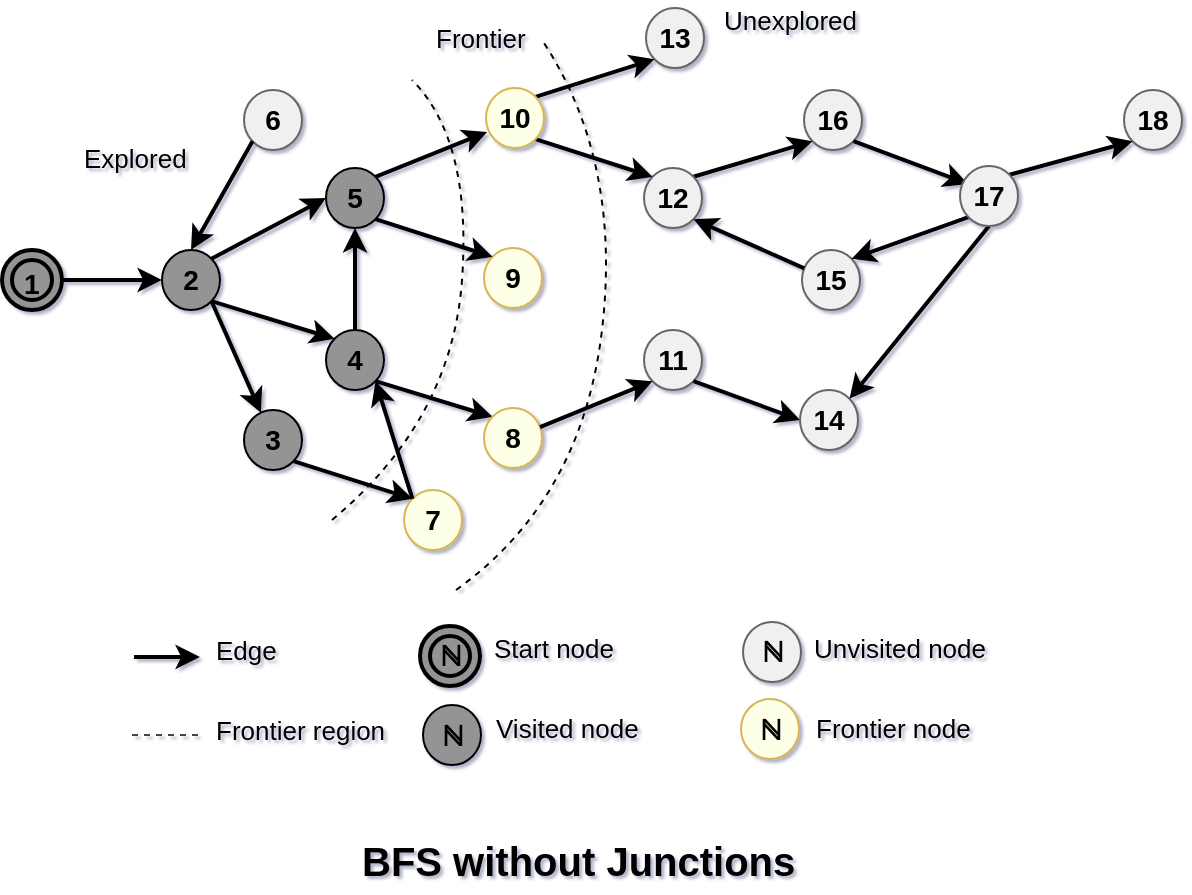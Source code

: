 <mxfile version="9.1.0" type="device" pages="2" userAgent="Mozilla/5.0 (Windows NT 10.0; Win64; x64) AppleWebKit/537.36 (KHTML, like Gecko) Atom/1.41.0 Chrome/69.0.35.128 Electron/4.2.7 Safari/537.36" editor="www.draw.io"><diagram id="XKw_kDeAgC01lNHzdEC0" name="Without Junctions"><mxGraphModel dx="656" dy="628" grid="1" gridSize="10" guides="1" tooltips="1" connect="1" arrows="1" fold="1" page="1" pageScale="1" pageWidth="827" pageHeight="583" background="#ffffff" math="0" shadow="1"><root><mxCell id="0"/><mxCell id="1" parent="0"/><mxCell id="b4ZBuiFEUk20dgyojlBb-432" value="&lt;b style=&quot;white-space: normal&quot;&gt;&lt;font color=&quot;#000000&quot; style=&quot;font-size: 14px&quot;&gt;6&lt;/font&gt;&lt;/b&gt;" style="ellipse;whiteSpace=wrap;html=1;aspect=fixed;rounded=1;shadow=0;glass=1;comic=1;labelBackgroundColor=none;fillColor=#F0F0F0;strokeColor=#666666;fontColor=#333333;gradientColor=none;" parent="1" vertex="1"><mxGeometry x="230" y="132" width="29" height="30" as="geometry"/></mxCell><mxCell id="b4ZBuiFEUk20dgyojlBb-433" value="&lt;b&gt;&lt;font color=&quot;#000000&quot; style=&quot;font-size: 14px&quot;&gt;7&lt;/font&gt;&lt;/b&gt;" style="ellipse;whiteSpace=wrap;html=1;aspect=fixed;rounded=1;shadow=0;glass=1;comic=1;labelBackgroundColor=none;fillColor=#FDFFE6;strokeColor=#d6b656;" parent="1" vertex="1"><mxGeometry x="310" y="332" width="29" height="30" as="geometry"/></mxCell><mxCell id="b4ZBuiFEUk20dgyojlBb-434" value="&lt;b style=&quot;white-space: normal&quot;&gt;&lt;font color=&quot;#000000&quot; style=&quot;font-size: 14px&quot;&gt;18&lt;/font&gt;&lt;/b&gt;" style="ellipse;whiteSpace=wrap;html=1;aspect=fixed;rounded=1;shadow=0;glass=1;comic=1;labelBackgroundColor=none;fillColor=#F0F0F0;strokeColor=#666666;fontColor=#333333;gradientColor=none;" parent="1" vertex="1"><mxGeometry x="670" y="132" width="29" height="30" as="geometry"/></mxCell><mxCell id="b4ZBuiFEUk20dgyojlBb-435" value="&lt;b style=&quot;white-space: normal&quot;&gt;&lt;font color=&quot;#000000&quot; style=&quot;font-size: 14px&quot;&gt;11&lt;/font&gt;&lt;/b&gt;" style="ellipse;whiteSpace=wrap;html=1;aspect=fixed;rounded=1;shadow=0;glass=1;comic=1;labelBackgroundColor=none;fillColor=#F0F0F0;strokeColor=#666666;fontColor=#333333;gradientColor=none;" parent="1" vertex="1"><mxGeometry x="430" y="252" width="29" height="30" as="geometry"/></mxCell><mxCell id="b4ZBuiFEUk20dgyojlBb-436" value="" style="endArrow=none;html=1;strokeWidth=2;endFill=0;startArrow=classic;startFill=1;exitX=0;exitY=1;exitDx=0;exitDy=0;entryX=1;entryY=0;entryDx=0;entryDy=0;" parent="1" source="b4ZBuiFEUk20dgyojlBb-434" target="b4ZBuiFEUk20dgyojlBb-498" edge="1"><mxGeometry width="50" height="50" relative="1" as="geometry"><mxPoint x="599" y="258" as="sourcePoint"/><mxPoint x="614.226" y="175.365" as="targetPoint"/></mxGeometry></mxCell><mxCell id="b4ZBuiFEUk20dgyojlBb-437" value="" style="endArrow=none;html=1;strokeWidth=2;endFill=0;startArrow=classic;startFill=1;entryX=1;entryY=1;entryDx=0;entryDy=0;exitX=0;exitY=0;exitDx=0;exitDy=0;" parent="1" source="b4ZBuiFEUk20dgyojlBb-451" target="b4ZBuiFEUk20dgyojlBb-453" edge="1"><mxGeometry width="50" height="50" relative="1" as="geometry"><mxPoint x="485" y="336" as="sourcePoint"/><mxPoint x="485" y="231" as="targetPoint"/></mxGeometry></mxCell><mxCell id="b4ZBuiFEUk20dgyojlBb-438" value="" style="endArrow=none;html=1;entryX=0.5;entryY=0;entryDx=0;entryDy=0;exitX=0.5;exitY=1;exitDx=0;exitDy=0;strokeWidth=2;startArrow=classic;startFill=1;" parent="1" source="b4ZBuiFEUk20dgyojlBb-499" target="b4ZBuiFEUk20dgyojlBb-453" edge="1"><mxGeometry width="50" height="50" relative="1" as="geometry"><mxPoint x="284.5" y="201" as="sourcePoint"/><mxPoint x="405" y="211" as="targetPoint"/></mxGeometry></mxCell><mxCell id="b4ZBuiFEUk20dgyojlBb-439" value="" style="endArrow=none;html=1;entryX=1;entryY=1;entryDx=0;entryDy=0;strokeWidth=2;endFill=0;startArrow=classic;startFill=1;exitX=0;exitY=0;exitDx=0;exitDy=0;" parent="1" source="b4ZBuiFEUk20dgyojlBb-433" target="b4ZBuiFEUk20dgyojlBb-442" edge="1"><mxGeometry width="50" height="50" relative="1" as="geometry"><mxPoint x="502.4" y="252.92" as="sourcePoint"/><mxPoint x="415" y="221" as="targetPoint"/></mxGeometry></mxCell><mxCell id="b4ZBuiFEUk20dgyojlBb-440" value="" style="endArrow=none;html=1;entryX=1;entryY=1;entryDx=0;entryDy=0;strokeWidth=2;endFill=0;startArrow=classic;startFill=1;exitX=0;exitY=0.5;exitDx=0;exitDy=0;" parent="1" source="b4ZBuiFEUk20dgyojlBb-459" target="b4ZBuiFEUk20dgyojlBb-435" edge="1"><mxGeometry width="50" height="50" relative="1" as="geometry"><mxPoint x="605" y="216" as="sourcePoint"/><mxPoint x="495" y="201" as="targetPoint"/></mxGeometry></mxCell><mxCell id="b4ZBuiFEUk20dgyojlBb-441" value="&lt;b style=&quot;white-space: normal&quot;&gt;&lt;font color=&quot;#000000&quot; style=&quot;font-size: 14px&quot;&gt;16&lt;/font&gt;&lt;/b&gt;" style="ellipse;whiteSpace=wrap;html=1;aspect=fixed;rounded=1;shadow=0;glass=1;comic=1;labelBackgroundColor=none;fillColor=#F0F0F0;strokeColor=#666666;fontColor=#333333;gradientColor=none;" parent="1" vertex="1"><mxGeometry x="510" y="132" width="29" height="30" as="geometry"/></mxCell><mxCell id="b4ZBuiFEUk20dgyojlBb-442" value="&lt;b style=&quot;white-space: normal&quot;&gt;&lt;font color=&quot;#000000&quot; style=&quot;font-size: 14px&quot;&gt;3&lt;/font&gt;&lt;/b&gt;" style="ellipse;whiteSpace=wrap;html=1;aspect=fixed;rounded=1;shadow=0;glass=1;comic=1;labelBackgroundColor=none;fillColor=#949494;strokeColor=#000000;fontColor=#333333;gradientColor=none;" parent="1" vertex="1"><mxGeometry x="230" y="292" width="29" height="30" as="geometry"/></mxCell><mxCell id="b4ZBuiFEUk20dgyojlBb-443" value="" style="endArrow=classic;html=1;entryX=0;entryY=1;entryDx=0;entryDy=0;strokeWidth=2;endFill=1;exitX=1;exitY=0;exitDx=0;exitDy=0;startArrow=none;startFill=0;" parent="1" source="b4ZBuiFEUk20dgyojlBb-447" target="b4ZBuiFEUk20dgyojlBb-441" edge="1"><mxGeometry width="50" height="50" relative="1" as="geometry"><mxPoint x="554" y="146" as="sourcePoint"/><mxPoint x="455.607" y="241.393" as="targetPoint"/></mxGeometry></mxCell><mxCell id="b4ZBuiFEUk20dgyojlBb-444" value="&lt;b style=&quot;white-space: normal&quot;&gt;&lt;font color=&quot;#000000&quot; style=&quot;font-size: 14px&quot;&gt;2&lt;/font&gt;&lt;/b&gt;" style="ellipse;whiteSpace=wrap;html=1;aspect=fixed;rounded=1;shadow=0;glass=1;comic=1;labelBackgroundColor=none;fillColor=#949494;strokeColor=#000000;fontColor=#333333;gradientColor=none;" parent="1" vertex="1"><mxGeometry x="189" y="212" width="29" height="30" as="geometry"/></mxCell><mxCell id="b4ZBuiFEUk20dgyojlBb-445" value="" style="endArrow=classic;html=1;entryX=0;entryY=0.5;entryDx=0;entryDy=0;strokeWidth=2;endFill=1;exitX=1;exitY=0.5;exitDx=0;exitDy=0;" parent="1" source="b4ZBuiFEUk20dgyojlBb-469" target="b4ZBuiFEUk20dgyojlBb-444" edge="1"><mxGeometry width="50" height="50" relative="1" as="geometry"><mxPoint x="139" y="227" as="sourcePoint"/><mxPoint x="244.393" y="122.607" as="targetPoint"/></mxGeometry></mxCell><mxCell id="b4ZBuiFEUk20dgyojlBb-446" value="" style="endArrow=none;html=1;strokeWidth=2;rounded=1;shadow=0;endFill=0;startArrow=classic;startFill=1;exitX=0;exitY=0;exitDx=0;exitDy=0;entryX=1;entryY=1;entryDx=0;entryDy=0;" parent="1" source="b4ZBuiFEUk20dgyojlBb-453" target="b4ZBuiFEUk20dgyojlBb-444" edge="1"><mxGeometry width="50" height="50" relative="1" as="geometry"><mxPoint x="349.766" y="307.022" as="sourcePoint"/><mxPoint x="255.5" y="214.5" as="targetPoint"/></mxGeometry></mxCell><mxCell id="b4ZBuiFEUk20dgyojlBb-447" value="&lt;b style=&quot;white-space: normal&quot;&gt;&lt;font color=&quot;#000000&quot; style=&quot;font-size: 14px&quot;&gt;12&lt;/font&gt;&lt;/b&gt;" style="ellipse;whiteSpace=wrap;html=1;aspect=fixed;rounded=1;shadow=0;glass=1;comic=1;labelBackgroundColor=none;fillColor=#F0F0F0;strokeColor=#666666;fontColor=#333333;gradientColor=none;" parent="1" vertex="1"><mxGeometry x="430" y="171" width="29" height="30" as="geometry"/></mxCell><mxCell id="b4ZBuiFEUk20dgyojlBb-448" value="" style="endArrow=classic;html=1;strokeWidth=2;endFill=1;startArrow=none;startFill=0;exitX=1;exitY=1;exitDx=0;exitDy=0;" parent="1" source="b4ZBuiFEUk20dgyojlBb-441" edge="1"><mxGeometry width="50" height="50" relative="1" as="geometry"><mxPoint x="703.393" y="312.607" as="sourcePoint"/><mxPoint x="592" y="179" as="targetPoint"/></mxGeometry></mxCell><mxCell id="b4ZBuiFEUk20dgyojlBb-449" value="" style="endArrow=none;html=1;strokeWidth=2;startArrow=classic;startFill=1;endFill=0;entryX=0;entryY=1;entryDx=0;entryDy=0;exitX=0.5;exitY=0;exitDx=0;exitDy=0;" parent="1" source="b4ZBuiFEUk20dgyojlBb-444" target="b4ZBuiFEUk20dgyojlBb-432" edge="1"><mxGeometry width="50" height="50" relative="1" as="geometry"><mxPoint x="204" y="207" as="sourcePoint"/><mxPoint x="245" y="117" as="targetPoint"/></mxGeometry></mxCell><mxCell id="b4ZBuiFEUk20dgyojlBb-450" value="" style="endArrow=none;html=1;entryX=1;entryY=1;entryDx=0;entryDy=0;strokeWidth=2;startArrow=classic;startFill=1;endFill=0;exitX=0;exitY=0;exitDx=0;exitDy=0;" parent="1" source="b4ZBuiFEUk20dgyojlBb-447" target="b4ZBuiFEUk20dgyojlBb-463" edge="1"><mxGeometry width="50" height="50" relative="1" as="geometry"><mxPoint x="535" y="106" as="sourcePoint"/><mxPoint x="350" y="141" as="targetPoint"/></mxGeometry></mxCell><mxCell id="b4ZBuiFEUk20dgyojlBb-451" value="&lt;b style=&quot;white-space: normal&quot;&gt;&lt;font color=&quot;#000000&quot; style=&quot;font-size: 14px&quot;&gt;8&lt;/font&gt;&lt;/b&gt;" style="ellipse;whiteSpace=wrap;html=1;aspect=fixed;rounded=1;shadow=0;glass=1;comic=1;labelBackgroundColor=none;fillColor=#FDFFE6;strokeColor=#d6b656;" parent="1" vertex="1"><mxGeometry x="350" y="291" width="29" height="30" as="geometry"/></mxCell><mxCell id="b4ZBuiFEUk20dgyojlBb-452" value="" style="endArrow=none;html=1;exitX=0;exitY=1;exitDx=0;exitDy=0;strokeWidth=2;startArrow=classic;startFill=1;endFill=0;" parent="1" source="b4ZBuiFEUk20dgyojlBb-435" target="b4ZBuiFEUk20dgyojlBb-451" edge="1"><mxGeometry width="50" height="50" relative="1" as="geometry"><mxPoint x="495" y="336" as="sourcePoint"/><mxPoint x="427.5" y="336" as="targetPoint"/></mxGeometry></mxCell><mxCell id="b4ZBuiFEUk20dgyojlBb-453" value="&lt;b style=&quot;white-space: normal&quot;&gt;&lt;font color=&quot;#000000&quot; style=&quot;font-size: 14px&quot;&gt;4&lt;/font&gt;&lt;/b&gt;" style="ellipse;whiteSpace=wrap;html=1;aspect=fixed;rounded=1;shadow=0;glass=1;comic=1;labelBackgroundColor=none;fillColor=#949494;strokeColor=#000000;fontColor=#333333;gradientColor=none;" parent="1" vertex="1"><mxGeometry x="271" y="252" width="29" height="30" as="geometry"/></mxCell><mxCell id="b4ZBuiFEUk20dgyojlBb-454" value="" style="endArrow=classic;html=1;entryX=1;entryY=1;entryDx=0;entryDy=0;strokeWidth=2;endFill=1;startArrow=none;startFill=0;exitX=0;exitY=0;exitDx=0;exitDy=0;" parent="1" source="b4ZBuiFEUk20dgyojlBb-433" target="b4ZBuiFEUk20dgyojlBb-453" edge="1"><mxGeometry width="50" height="50" relative="1" as="geometry"><mxPoint x="232.283" y="448.138" as="sourcePoint"/><mxPoint x="180" y="361.0" as="targetPoint"/></mxGeometry></mxCell><mxCell id="b4ZBuiFEUk20dgyojlBb-455" value="" style="endArrow=classic;html=1;strokeWidth=2;endFill=1;startArrow=none;startFill=0;exitX=1;exitY=1;exitDx=0;exitDy=0;" parent="1" source="b4ZBuiFEUk20dgyojlBb-444" target="b4ZBuiFEUk20dgyojlBb-442" edge="1"><mxGeometry width="50" height="50" relative="1" as="geometry"><mxPoint x="250.607" y="450.393" as="sourcePoint"/><mxPoint x="289.393" y="356.607" as="targetPoint"/></mxGeometry></mxCell><mxCell id="b4ZBuiFEUk20dgyojlBb-456" value="&lt;b style=&quot;white-space: normal&quot;&gt;&lt;font color=&quot;#000000&quot; style=&quot;font-size: 14px&quot;&gt;13&lt;/font&gt;&lt;/b&gt;" style="ellipse;whiteSpace=wrap;html=1;aspect=fixed;rounded=1;shadow=0;glass=1;comic=1;labelBackgroundColor=none;fillColor=#F0F0F0;strokeColor=#666666;fontColor=#333333;gradientColor=none;" parent="1" vertex="1"><mxGeometry x="431" y="91" width="29" height="30" as="geometry"/></mxCell><mxCell id="b4ZBuiFEUk20dgyojlBb-457" value="" style="endArrow=none;html=1;strokeWidth=2;endFill=0;startArrow=classic;startFill=1;exitX=0.019;exitY=0.733;exitDx=0;exitDy=0;exitPerimeter=0;entryX=1;entryY=0;entryDx=0;entryDy=0;" parent="1" source="b4ZBuiFEUk20dgyojlBb-463" target="b4ZBuiFEUk20dgyojlBb-499" edge="1"><mxGeometry width="50" height="50" relative="1" as="geometry"><mxPoint x="410" y="135" as="sourcePoint"/><mxPoint x="294.694" y="175.332" as="targetPoint"/></mxGeometry></mxCell><mxCell id="b4ZBuiFEUk20dgyojlBb-458" value="" style="endArrow=classic;html=1;entryX=0;entryY=0.5;entryDx=0;entryDy=0;strokeWidth=2;endFill=1;exitX=1;exitY=0;exitDx=0;exitDy=0;" parent="1" source="b4ZBuiFEUk20dgyojlBb-444" target="b4ZBuiFEUk20dgyojlBb-499" edge="1"><mxGeometry width="50" height="50" relative="1" as="geometry"><mxPoint x="245" y="223.0" as="sourcePoint"/><mxPoint x="270" y="186" as="targetPoint"/></mxGeometry></mxCell><mxCell id="b4ZBuiFEUk20dgyojlBb-459" value="&lt;b style=&quot;white-space: normal&quot;&gt;&lt;font color=&quot;#000000&quot; style=&quot;font-size: 14px&quot;&gt;14&lt;/font&gt;&lt;/b&gt;" style="ellipse;whiteSpace=wrap;html=1;aspect=fixed;rounded=1;shadow=0;glass=1;comic=1;labelBackgroundColor=none;fillColor=#F0F0F0;strokeColor=#666666;fontColor=#333333;gradientColor=none;" parent="1" vertex="1"><mxGeometry x="508" y="282" width="29" height="30" as="geometry"/></mxCell><mxCell id="b4ZBuiFEUk20dgyojlBb-460" value="" style="endArrow=none;html=1;strokeWidth=2;endFill=0;startArrow=classic;startFill=1;exitX=0;exitY=1;exitDx=0;exitDy=0;entryX=1;entryY=0;entryDx=0;entryDy=0;" parent="1" source="b4ZBuiFEUk20dgyojlBb-456" target="b4ZBuiFEUk20dgyojlBb-463" edge="1"><mxGeometry width="50" height="50" relative="1" as="geometry"><mxPoint x="410" y="33" as="sourcePoint"/><mxPoint x="410" y="105.0" as="targetPoint"/></mxGeometry></mxCell><mxCell id="b4ZBuiFEUk20dgyojlBb-461" value="&lt;b style=&quot;color: rgb(255 , 255 , 255) ; white-space: normal&quot;&gt;&lt;font color=&quot;#000000&quot; style=&quot;font-size: 14px&quot;&gt;9&lt;/font&gt;&lt;/b&gt;" style="ellipse;whiteSpace=wrap;html=1;aspect=fixed;rounded=1;shadow=0;glass=1;comic=1;labelBackgroundColor=none;fillColor=#FDFFE6;strokeColor=#D6B656;" parent="1" vertex="1"><mxGeometry x="350" y="211" width="29" height="30" as="geometry"/></mxCell><mxCell id="b4ZBuiFEUk20dgyojlBb-462" value="" style="endArrow=classic;html=1;entryX=0;entryY=0;entryDx=0;entryDy=0;strokeWidth=2;endFill=1;exitX=1;exitY=1;exitDx=0;exitDy=0;" parent="1" source="b4ZBuiFEUk20dgyojlBb-499" target="b4ZBuiFEUk20dgyojlBb-461" edge="1"><mxGeometry width="50" height="50" relative="1" as="geometry"><mxPoint x="294.694" y="196.668" as="sourcePoint"/><mxPoint x="505" y="221.0" as="targetPoint"/></mxGeometry></mxCell><mxCell id="b4ZBuiFEUk20dgyojlBb-463" value="&lt;b style=&quot;white-space: normal&quot;&gt;&lt;font color=&quot;#000000&quot; style=&quot;font-size: 14px&quot;&gt;10&lt;/font&gt;&lt;/b&gt;" style="ellipse;whiteSpace=wrap;html=1;aspect=fixed;rounded=1;shadow=0;glass=1;comic=1;labelBackgroundColor=none;fillColor=#FDFFE6;strokeColor=#d6b656;" parent="1" vertex="1"><mxGeometry x="351" y="131" width="29" height="30" as="geometry"/></mxCell><mxCell id="b4ZBuiFEUk20dgyojlBb-464" value="&lt;b style=&quot;white-space: normal&quot;&gt;&lt;font color=&quot;#000000&quot; style=&quot;font-size: 14px&quot;&gt;15&lt;/font&gt;&lt;/b&gt;" style="ellipse;whiteSpace=wrap;html=1;aspect=fixed;rounded=1;shadow=0;glass=1;comic=1;labelBackgroundColor=none;fillColor=#F0F0F0;strokeColor=#666666;fontColor=#333333;gradientColor=none;" parent="1" vertex="1"><mxGeometry x="509" y="212" width="29" height="30" as="geometry"/></mxCell><mxCell id="b4ZBuiFEUk20dgyojlBb-465" value="" style="endArrow=none;html=1;strokeWidth=2;endFill=0;exitX=1;exitY=1;exitDx=0;exitDy=0;startArrow=classic;startFill=1;" parent="1" source="b4ZBuiFEUk20dgyojlBb-447" target="b4ZBuiFEUk20dgyojlBb-464" edge="1"><mxGeometry width="50" height="50" relative="1" as="geometry"><mxPoint x="460.0" y="182" as="sourcePoint"/><mxPoint x="605" y="222" as="targetPoint"/></mxGeometry></mxCell><mxCell id="b4ZBuiFEUk20dgyojlBb-466" value="" style="endArrow=none;dashed=1;html=1;curved=1;" parent="1" edge="1"><mxGeometry width="50" height="50" relative="1" as="geometry"><mxPoint x="336" y="382" as="sourcePoint"/><mxPoint x="379" y="107" as="targetPoint"/><Array as="points"><mxPoint x="399" y="337"/><mxPoint x="419" y="167"/></Array></mxGeometry></mxCell><mxCell id="b4ZBuiFEUk20dgyojlBb-467" value="" style="endArrow=none;dashed=1;html=1;curved=1;" parent="1" edge="1"><mxGeometry width="50" height="50" relative="1" as="geometry"><mxPoint x="274" y="347" as="sourcePoint"/><mxPoint x="314" y="127" as="targetPoint"/><Array as="points"><mxPoint x="334" y="297"/><mxPoint x="344" y="157"/></Array></mxGeometry></mxCell><mxCell id="b4ZBuiFEUk20dgyojlBb-468" value="&lt;b&gt;&lt;font style=&quot;font-size: 20px&quot;&gt;BFS without Junctions&lt;/font&gt;&lt;br&gt;&lt;/b&gt;" style="text;html=1;resizable=0;points=[];autosize=1;align=left;verticalAlign=top;spacingTop=-4;" parent="1" vertex="1"><mxGeometry x="287" y="503" width="228" height="18" as="geometry"/></mxCell><mxCell id="b4ZBuiFEUk20dgyojlBb-469" value="" style="ellipse;shape=doubleEllipse;whiteSpace=wrap;html=1;aspect=fixed;strokeWidth=2;fillColor=#949494;gradientColor=none;fontSize=13;strokeColor=#000000;" parent="1" vertex="1"><mxGeometry x="109" y="212" width="30" height="30" as="geometry"/></mxCell><mxCell id="b4ZBuiFEUk20dgyojlBb-470" value="" style="endArrow=none;html=1;strokeWidth=2;endFill=0;exitX=1;exitY=0;exitDx=0;exitDy=0;startArrow=classic;startFill=1;entryX=0;entryY=1;entryDx=0;entryDy=0;" parent="1" source="b4ZBuiFEUk20dgyojlBb-464" target="b4ZBuiFEUk20dgyojlBb-498" edge="1"><mxGeometry width="50" height="50" relative="1" as="geometry"><mxPoint x="529.726" y="214.865" as="sourcePoint"/><mxPoint x="593.774" y="196.635" as="targetPoint"/></mxGeometry></mxCell><mxCell id="b4ZBuiFEUk20dgyojlBb-471" value="" style="endArrow=none;html=1;strokeWidth=2;endFill=0;exitX=1;exitY=0;exitDx=0;exitDy=0;startArrow=classic;startFill=1;entryX=0.5;entryY=1;entryDx=0;entryDy=0;" parent="1" source="b4ZBuiFEUk20dgyojlBb-459" target="b4ZBuiFEUk20dgyojlBb-498" edge="1"><mxGeometry width="50" height="50" relative="1" as="geometry"><mxPoint x="543.726" y="226.365" as="sourcePoint"/><mxPoint x="604" y="201" as="targetPoint"/></mxGeometry></mxCell><mxCell id="b4ZBuiFEUk20dgyojlBb-474" value="&lt;span style=&quot;font-size: 13px&quot;&gt;Frontier&lt;br style=&quot;font-size: 13px&quot;&gt;&lt;/span&gt;" style="text;html=1;resizable=0;points=[];autosize=1;align=left;verticalAlign=top;spacingTop=-4;fontSize=13;fontStyle=0" parent="1" vertex="1"><mxGeometry x="324" y="96" width="55" height="17" as="geometry"/></mxCell><mxCell id="b4ZBuiFEUk20dgyojlBb-476" value="&lt;b&gt;&lt;font style=&quot;font-size: 14px&quot;&gt;1&lt;/font&gt;&lt;/b&gt;" style="text;html=1;resizable=0;points=[];autosize=1;align=left;verticalAlign=top;spacingTop=-4;fontSize=13;" parent="1" vertex="1"><mxGeometry x="118" y="218" width="19" height="17" as="geometry"/></mxCell><mxCell id="b4ZBuiFEUk20dgyojlBb-479" value="&lt;span style=&quot;font-size: 13px&quot;&gt;Explored &lt;br style=&quot;font-size: 13px&quot;&gt;&lt;/span&gt;" style="text;html=1;resizable=0;points=[];autosize=1;align=left;verticalAlign=top;spacingTop=-4;fontSize=13;fontStyle=0" parent="1" vertex="1"><mxGeometry x="148" y="156" width="62" height="17" as="geometry"/></mxCell><mxCell id="b4ZBuiFEUk20dgyojlBb-480" value="&lt;span style=&quot;font-size: 13px&quot;&gt;Unexplored &lt;br style=&quot;font-size: 13px&quot;&gt;&lt;/span&gt;" style="text;html=1;resizable=0;points=[];autosize=1;align=left;verticalAlign=top;spacingTop=-4;fontSize=13;fontStyle=0" parent="1" vertex="1"><mxGeometry x="468" y="87" width="76" height="17" as="geometry"/></mxCell><mxCell id="b4ZBuiFEUk20dgyojlBb-481" value="" style="ellipse;shape=doubleEllipse;whiteSpace=wrap;html=1;aspect=fixed;strokeWidth=2;fillColor=#949494;gradientColor=none;fontSize=13;strokeColor=#000000;" parent="1" vertex="1"><mxGeometry x="318" y="400" width="30" height="30" as="geometry"/></mxCell><mxCell id="b4ZBuiFEUk20dgyojlBb-482" value="&lt;span style=&quot;font-size: 14px&quot;&gt;&lt;b&gt;ℕ&lt;/b&gt;&lt;/span&gt;" style="ellipse;whiteSpace=wrap;html=1;aspect=fixed;rounded=1;shadow=0;glass=1;comic=1;labelBackgroundColor=none;fillColor=#F0F0F0;strokeColor=#666666;fontColor=#000000;gradientColor=none;" parent="1" vertex="1"><mxGeometry x="479.5" y="398" width="29" height="30" as="geometry"/></mxCell><mxCell id="b4ZBuiFEUk20dgyojlBb-483" value="&lt;span style=&quot;font-size: 14px&quot;&gt;&lt;b&gt;ℕ&lt;/b&gt;&lt;/span&gt;" style="ellipse;whiteSpace=wrap;html=1;aspect=fixed;rounded=1;shadow=0;glass=1;comic=1;labelBackgroundColor=none;fillColor=#FDFFE6;strokeColor=#d6b656;fontColor=#000000;" parent="1" vertex="1"><mxGeometry x="478.5" y="436.5" width="29" height="30" as="geometry"/></mxCell><mxCell id="b4ZBuiFEUk20dgyojlBb-485" value="" style="endArrow=classic;html=1;strokeWidth=2;endFill=1;" parent="1" edge="1"><mxGeometry width="50" height="50" relative="1" as="geometry"><mxPoint x="175.0" y="415.5" as="sourcePoint"/><mxPoint x="208" y="415.5" as="targetPoint"/></mxGeometry></mxCell><mxCell id="b4ZBuiFEUk20dgyojlBb-486" value="" style="endArrow=none;dashed=1;html=1;strokeColor=#454545;fontSize=13;" parent="1" edge="1"><mxGeometry width="50" height="50" relative="1" as="geometry"><mxPoint x="174.0" y="454.5" as="sourcePoint"/><mxPoint x="208" y="454.5" as="targetPoint"/></mxGeometry></mxCell><mxCell id="b4ZBuiFEUk20dgyojlBb-487" value="&lt;span style=&quot;font-size: 13px&quot;&gt;Start node&lt;br&gt;&lt;/span&gt;" style="text;html=1;resizable=0;points=[];autosize=1;align=left;verticalAlign=top;spacingTop=-4;fontSize=13;fontColor=#000000;fontStyle=0" parent="1" vertex="1"><mxGeometry x="353" y="401" width="71" height="17" as="geometry"/></mxCell><mxCell id="b4ZBuiFEUk20dgyojlBb-488" value="&lt;span style=&quot;font-size: 14px&quot;&gt;&lt;b&gt;ℕ&lt;/b&gt;&lt;/span&gt;" style="ellipse;whiteSpace=wrap;html=1;aspect=fixed;rounded=1;shadow=0;glass=1;comic=1;labelBackgroundColor=none;fillColor=#949494;strokeColor=#000000;fontColor=#000000;gradientColor=none;" parent="1" vertex="1"><mxGeometry x="319.5" y="439.5" width="29" height="30" as="geometry"/></mxCell><mxCell id="b4ZBuiFEUk20dgyojlBb-489" value="&lt;span style=&quot;font-size: 13px&quot;&gt;Visited node&lt;br style=&quot;font-size: 13px&quot;&gt;&lt;/span&gt;" style="text;html=1;resizable=0;points=[];autosize=1;align=left;verticalAlign=top;spacingTop=-4;fontSize=13;fontStyle=0" parent="1" vertex="1"><mxGeometry x="354" y="441" width="83" height="17" as="geometry"/></mxCell><mxCell id="b4ZBuiFEUk20dgyojlBb-490" value="&lt;span style=&quot;font-size: 13px&quot;&gt;Unvisited node&lt;br style=&quot;font-size: 13px&quot;&gt;&lt;/span&gt;" style="text;html=1;resizable=0;points=[];autosize=1;align=left;verticalAlign=top;spacingTop=-4;fontSize=13;fontStyle=0" parent="1" vertex="1"><mxGeometry x="512.5" y="401" width="97" height="17" as="geometry"/></mxCell><mxCell id="b4ZBuiFEUk20dgyojlBb-491" value="&lt;span style=&quot;font-size: 13px&quot;&gt;Frontier node&lt;br style=&quot;font-size: 13px&quot;&gt;&lt;/span&gt;" style="text;html=1;resizable=0;points=[];autosize=1;align=left;verticalAlign=top;spacingTop=-4;fontSize=13;fontStyle=0" parent="1" vertex="1"><mxGeometry x="513.5" y="441" width="87" height="17" as="geometry"/></mxCell><mxCell id="b4ZBuiFEUk20dgyojlBb-493" value="&lt;span style=&quot;font-size: 13px&quot;&gt;Edge&lt;br style=&quot;font-size: 13px&quot;&gt;&lt;/span&gt;" style="text;html=1;resizable=0;points=[];autosize=1;align=left;verticalAlign=top;spacingTop=-4;fontSize=13;fontStyle=0" parent="1" vertex="1"><mxGeometry x="214" y="401.5" width="41" height="17" as="geometry"/></mxCell><mxCell id="b4ZBuiFEUk20dgyojlBb-494" value="&lt;span style=&quot;font-size: 13px&quot;&gt;Frontier region&lt;br style=&quot;font-size: 13px&quot;&gt;&lt;/span&gt;" style="text;html=1;resizable=0;points=[];autosize=1;align=left;verticalAlign=top;spacingTop=-4;fontSize=13;fontStyle=0" parent="1" vertex="1"><mxGeometry x="214" y="441.5" width="94" height="17" as="geometry"/></mxCell><mxCell id="b4ZBuiFEUk20dgyojlBb-497" value="&lt;span style=&quot;font-size: 14px&quot;&gt;&lt;b&gt;ℕ&lt;/b&gt;&lt;/span&gt;" style="text;html=1;resizable=0;points=[];autosize=1;align=left;verticalAlign=top;spacingTop=-4;fontSize=13;fontColor=#000000;" parent="1" vertex="1"><mxGeometry x="325.5" y="404" width="22" height="17" as="geometry"/></mxCell><mxCell id="b4ZBuiFEUk20dgyojlBb-498" value="&lt;b style=&quot;white-space: normal&quot;&gt;&lt;font color=&quot;#000000&quot; style=&quot;font-size: 14px&quot;&gt;17&lt;/font&gt;&lt;/b&gt;" style="ellipse;whiteSpace=wrap;html=1;aspect=fixed;rounded=1;shadow=0;glass=1;comic=1;labelBackgroundColor=none;fillColor=#F0F0F0;strokeColor=#666666;fontColor=#333333;gradientColor=none;" parent="1" vertex="1"><mxGeometry x="588" y="170" width="29" height="30" as="geometry"/></mxCell><mxCell id="b4ZBuiFEUk20dgyojlBb-499" value="&lt;b style=&quot;white-space: normal&quot;&gt;&lt;font color=&quot;#000000&quot; style=&quot;font-size: 14px&quot;&gt;5&lt;/font&gt;&lt;/b&gt;" style="ellipse;whiteSpace=wrap;html=1;aspect=fixed;rounded=1;shadow=0;glass=1;comic=1;labelBackgroundColor=none;fillColor=#949494;strokeColor=#000000;fontColor=#333333;gradientColor=none;" parent="1" vertex="1"><mxGeometry x="271" y="171" width="29" height="30" as="geometry"/></mxCell></root></mxGraphModel></diagram><diagram id="Iysk9FOHCaSoaVRLXRHs" name="With Junctions"><mxGraphModel dx="656" dy="628" grid="1" gridSize="10" guides="1" tooltips="1" connect="1" arrows="1" fold="1" page="1" pageScale="1" pageWidth="827" pageHeight="583" background="#ffffff" math="0" shadow="1"><root><mxCell id="0XKMhgcSHSeVFEd307He-0"/><mxCell id="0XKMhgcSHSeVFEd307He-1" parent="0XKMhgcSHSeVFEd307He-0"/><mxCell id="c-X5KW3YuRKgND8x_6Pn-0" value="&lt;b style=&quot;white-space: normal&quot;&gt;&lt;font color=&quot;#000000&quot; style=&quot;font-size: 14px&quot;&gt;6&lt;/font&gt;&lt;/b&gt;" style="ellipse;whiteSpace=wrap;html=1;aspect=fixed;rounded=1;shadow=0;glass=1;comic=1;labelBackgroundColor=none;fillColor=#F0F0F0;strokeColor=#666666;fontColor=#333333;gradientColor=none;" parent="0XKMhgcSHSeVFEd307He-1" vertex="1"><mxGeometry x="223.5" y="129" width="29" height="30" as="geometry"/></mxCell><mxCell id="c-X5KW3YuRKgND8x_6Pn-1" value="&lt;b&gt;&lt;font color=&quot;#000000&quot; style=&quot;font-size: 14px&quot;&gt;7&lt;/font&gt;&lt;/b&gt;" style="ellipse;whiteSpace=wrap;html=1;aspect=fixed;rounded=1;shadow=0;glass=1;comic=1;labelBackgroundColor=none;fillColor=#FDFFE6;strokeColor=#d6b656;" parent="0XKMhgcSHSeVFEd307He-1" vertex="1"><mxGeometry x="303.5" y="329" width="29" height="30" as="geometry"/></mxCell><mxCell id="c-X5KW3YuRKgND8x_6Pn-2" value="&lt;b style=&quot;white-space: normal&quot;&gt;&lt;font color=&quot;#000000&quot; style=&quot;font-size: 14px&quot;&gt;18&lt;/font&gt;&lt;/b&gt;" style="ellipse;whiteSpace=wrap;html=1;aspect=fixed;rounded=1;shadow=0;glass=1;comic=1;labelBackgroundColor=none;fillColor=#FDFFE6;strokeColor=#D6B656;fontColor=#333333;gradientColor=none;" parent="0XKMhgcSHSeVFEd307He-1" vertex="1"><mxGeometry x="663.5" y="129" width="29" height="30" as="geometry"/></mxCell><mxCell id="c-X5KW3YuRKgND8x_6Pn-3" value="&lt;b style=&quot;white-space: normal&quot;&gt;&lt;font color=&quot;#000000&quot; style=&quot;font-size: 14px&quot;&gt;11&lt;/font&gt;&lt;/b&gt;" style="ellipse;whiteSpace=wrap;html=1;aspect=fixed;rounded=1;shadow=0;glass=1;comic=1;labelBackgroundColor=none;fillColor=#F0F0F0;strokeColor=#666666;fontColor=#333333;gradientColor=none;" parent="0XKMhgcSHSeVFEd307He-1" vertex="1"><mxGeometry x="423.5" y="249" width="29" height="30" as="geometry"/></mxCell><mxCell id="c-X5KW3YuRKgND8x_6Pn-4" value="" style="endArrow=none;html=1;strokeWidth=2;endFill=0;startArrow=classic;startFill=1;exitX=0;exitY=1;exitDx=0;exitDy=0;entryX=1;entryY=0;entryDx=0;entryDy=0;" parent="0XKMhgcSHSeVFEd307He-1" source="c-X5KW3YuRKgND8x_6Pn-2" edge="1"><mxGeometry width="50" height="50" relative="1" as="geometry"><mxPoint x="592.5" y="255" as="sourcePoint"/><mxPoint x="607.726" y="172.365" as="targetPoint"/></mxGeometry></mxCell><mxCell id="c-X5KW3YuRKgND8x_6Pn-5" value="" style="endArrow=none;html=1;strokeWidth=2;endFill=0;startArrow=classic;startFill=1;entryX=1;entryY=1;entryDx=0;entryDy=0;exitX=0;exitY=0;exitDx=0;exitDy=0;" parent="0XKMhgcSHSeVFEd307He-1" source="c-X5KW3YuRKgND8x_6Pn-19" target="c-X5KW3YuRKgND8x_6Pn-21" edge="1"><mxGeometry width="50" height="50" relative="1" as="geometry"><mxPoint x="478.5" y="333" as="sourcePoint"/><mxPoint x="478.5" y="228" as="targetPoint"/></mxGeometry></mxCell><mxCell id="c-X5KW3YuRKgND8x_6Pn-6" value="" style="endArrow=none;html=1;entryX=0.5;entryY=0;entryDx=0;entryDy=0;exitX=0.5;exitY=1;exitDx=0;exitDy=0;strokeWidth=2;startArrow=classic;startFill=1;" parent="0XKMhgcSHSeVFEd307He-1" target="c-X5KW3YuRKgND8x_6Pn-21" edge="1"><mxGeometry width="50" height="50" relative="1" as="geometry"><mxPoint x="278" y="198" as="sourcePoint"/><mxPoint x="398.5" y="208" as="targetPoint"/></mxGeometry></mxCell><mxCell id="c-X5KW3YuRKgND8x_6Pn-7" value="" style="endArrow=none;html=1;entryX=1;entryY=1;entryDx=0;entryDy=0;strokeWidth=2;endFill=0;startArrow=classic;startFill=1;exitX=0;exitY=0;exitDx=0;exitDy=0;" parent="0XKMhgcSHSeVFEd307He-1" source="c-X5KW3YuRKgND8x_6Pn-1" target="c-X5KW3YuRKgND8x_6Pn-10" edge="1"><mxGeometry width="50" height="50" relative="1" as="geometry"><mxPoint x="495.9" y="249.92" as="sourcePoint"/><mxPoint x="408.5" y="218" as="targetPoint"/></mxGeometry></mxCell><mxCell id="c-X5KW3YuRKgND8x_6Pn-8" value="" style="endArrow=none;html=1;entryX=1;entryY=1;entryDx=0;entryDy=0;strokeWidth=2;endFill=0;startArrow=classic;startFill=1;exitX=0;exitY=0.5;exitDx=0;exitDy=0;" parent="0XKMhgcSHSeVFEd307He-1" source="c-X5KW3YuRKgND8x_6Pn-27" target="c-X5KW3YuRKgND8x_6Pn-3" edge="1"><mxGeometry width="50" height="50" relative="1" as="geometry"><mxPoint x="598.5" y="213" as="sourcePoint"/><mxPoint x="488.5" y="198" as="targetPoint"/></mxGeometry></mxCell><mxCell id="c-X5KW3YuRKgND8x_6Pn-9" value="&lt;b style=&quot;white-space: normal&quot;&gt;&lt;font color=&quot;#000000&quot; style=&quot;font-size: 14px&quot;&gt;16&lt;/font&gt;&lt;/b&gt;" style="ellipse;whiteSpace=wrap;html=1;aspect=fixed;rounded=1;shadow=0;glass=1;comic=1;labelBackgroundColor=none;fillColor=#F0F0F0;strokeColor=#666666;fontColor=#333333;gradientColor=none;" parent="0XKMhgcSHSeVFEd307He-1" vertex="1"><mxGeometry x="503.5" y="129" width="29" height="30" as="geometry"/></mxCell><mxCell id="c-X5KW3YuRKgND8x_6Pn-10" value="&lt;b style=&quot;white-space: normal&quot;&gt;&lt;font color=&quot;#000000&quot; style=&quot;font-size: 14px&quot;&gt;3&lt;/font&gt;&lt;/b&gt;" style="ellipse;whiteSpace=wrap;html=1;aspect=fixed;rounded=1;shadow=0;glass=1;comic=1;labelBackgroundColor=none;fillColor=#949494;strokeColor=#000000;fontColor=#333333;gradientColor=none;" parent="0XKMhgcSHSeVFEd307He-1" vertex="1"><mxGeometry x="223.5" y="289" width="29" height="30" as="geometry"/></mxCell><mxCell id="c-X5KW3YuRKgND8x_6Pn-11" value="" style="endArrow=classic;html=1;entryX=0;entryY=1;entryDx=0;entryDy=0;strokeWidth=2;endFill=1;exitX=1;exitY=0;exitDx=0;exitDy=0;startArrow=none;startFill=0;" parent="0XKMhgcSHSeVFEd307He-1" source="c-X5KW3YuRKgND8x_6Pn-15" target="c-X5KW3YuRKgND8x_6Pn-9" edge="1"><mxGeometry width="50" height="50" relative="1" as="geometry"><mxPoint x="547.5" y="143" as="sourcePoint"/><mxPoint x="449.107" y="238.393" as="targetPoint"/></mxGeometry></mxCell><mxCell id="c-X5KW3YuRKgND8x_6Pn-12" value="&lt;b style=&quot;white-space: normal&quot;&gt;&lt;font color=&quot;#000000&quot; style=&quot;font-size: 14px&quot;&gt;2&lt;/font&gt;&lt;/b&gt;" style="ellipse;whiteSpace=wrap;html=1;aspect=fixed;rounded=1;shadow=0;glass=1;comic=1;labelBackgroundColor=none;fillColor=#949494;strokeColor=#000000;fontColor=#333333;gradientColor=none;" parent="0XKMhgcSHSeVFEd307He-1" vertex="1"><mxGeometry x="182.5" y="209" width="29" height="30" as="geometry"/></mxCell><mxCell id="c-X5KW3YuRKgND8x_6Pn-13" value="" style="endArrow=classic;html=1;entryX=0;entryY=0.5;entryDx=0;entryDy=0;strokeWidth=2;endFill=1;exitX=1;exitY=0.5;exitDx=0;exitDy=0;" parent="0XKMhgcSHSeVFEd307He-1" source="c-X5KW3YuRKgND8x_6Pn-37" target="c-X5KW3YuRKgND8x_6Pn-12" edge="1"><mxGeometry width="50" height="50" relative="1" as="geometry"><mxPoint x="132.5" y="224" as="sourcePoint"/><mxPoint x="237.893" y="119.607" as="targetPoint"/></mxGeometry></mxCell><mxCell id="c-X5KW3YuRKgND8x_6Pn-14" value="" style="endArrow=none;html=1;strokeWidth=2;rounded=1;shadow=0;endFill=0;startArrow=classic;startFill=1;exitX=0;exitY=0;exitDx=0;exitDy=0;entryX=1;entryY=1;entryDx=0;entryDy=0;" parent="0XKMhgcSHSeVFEd307He-1" source="c-X5KW3YuRKgND8x_6Pn-21" target="c-X5KW3YuRKgND8x_6Pn-12" edge="1"><mxGeometry width="50" height="50" relative="1" as="geometry"><mxPoint x="343.266" y="304.022" as="sourcePoint"/><mxPoint x="249" y="211.5" as="targetPoint"/></mxGeometry></mxCell><mxCell id="c-X5KW3YuRKgND8x_6Pn-15" value="&lt;b style=&quot;white-space: normal&quot;&gt;&lt;font color=&quot;#000000&quot; style=&quot;font-size: 14px&quot;&gt;12&lt;/font&gt;&lt;/b&gt;" style="ellipse;whiteSpace=wrap;html=1;aspect=fixed;rounded=1;shadow=0;glass=1;comic=1;labelBackgroundColor=none;fillColor=#F0F0F0;strokeColor=#666666;fontColor=#333333;gradientColor=none;" parent="0XKMhgcSHSeVFEd307He-1" vertex="1"><mxGeometry x="423.5" y="168" width="29" height="30" as="geometry"/></mxCell><mxCell id="c-X5KW3YuRKgND8x_6Pn-16" value="" style="endArrow=classic;html=1;strokeWidth=2;endFill=1;startArrow=none;startFill=0;entryX=0.037;entryY=0.257;entryDx=0;entryDy=0;exitX=1;exitY=1;exitDx=0;exitDy=0;entryPerimeter=0;" parent="0XKMhgcSHSeVFEd307He-1" source="c-X5KW3YuRKgND8x_6Pn-9" edge="1"><mxGeometry width="50" height="50" relative="1" as="geometry"><mxPoint x="696.893" y="309.607" as="sourcePoint"/><mxPoint x="584.073" y="175.71" as="targetPoint"/></mxGeometry></mxCell><mxCell id="c-X5KW3YuRKgND8x_6Pn-17" value="" style="endArrow=none;html=1;strokeWidth=2;startArrow=classic;startFill=1;endFill=0;entryX=0;entryY=1;entryDx=0;entryDy=0;exitX=0.5;exitY=0;exitDx=0;exitDy=0;" parent="0XKMhgcSHSeVFEd307He-1" source="c-X5KW3YuRKgND8x_6Pn-12" target="c-X5KW3YuRKgND8x_6Pn-0" edge="1"><mxGeometry width="50" height="50" relative="1" as="geometry"><mxPoint x="197.5" y="204" as="sourcePoint"/><mxPoint x="238.5" y="114" as="targetPoint"/></mxGeometry></mxCell><mxCell id="c-X5KW3YuRKgND8x_6Pn-18" value="" style="endArrow=none;html=1;entryX=1;entryY=1;entryDx=0;entryDy=0;strokeWidth=2;startArrow=classic;startFill=1;endFill=0;exitX=0;exitY=0;exitDx=0;exitDy=0;" parent="0XKMhgcSHSeVFEd307He-1" source="c-X5KW3YuRKgND8x_6Pn-15" target="c-X5KW3YuRKgND8x_6Pn-31" edge="1"><mxGeometry width="50" height="50" relative="1" as="geometry"><mxPoint x="528.5" y="103" as="sourcePoint"/><mxPoint x="343.5" y="138" as="targetPoint"/></mxGeometry></mxCell><mxCell id="c-X5KW3YuRKgND8x_6Pn-19" value="&lt;b style=&quot;white-space: normal&quot;&gt;&lt;font color=&quot;#000000&quot; style=&quot;font-size: 14px&quot;&gt;8&lt;/font&gt;&lt;/b&gt;" style="ellipse;whiteSpace=wrap;html=1;aspect=fixed;rounded=1;shadow=0;glass=1;comic=1;labelBackgroundColor=none;fillColor=#FDFFE6;strokeColor=#d6b656;" parent="0XKMhgcSHSeVFEd307He-1" vertex="1"><mxGeometry x="343.5" y="288" width="29" height="30" as="geometry"/></mxCell><mxCell id="c-X5KW3YuRKgND8x_6Pn-20" value="" style="endArrow=none;html=1;exitX=0;exitY=1;exitDx=0;exitDy=0;strokeWidth=2;startArrow=classic;startFill=1;endFill=0;" parent="0XKMhgcSHSeVFEd307He-1" source="c-X5KW3YuRKgND8x_6Pn-3" target="c-X5KW3YuRKgND8x_6Pn-19" edge="1"><mxGeometry width="50" height="50" relative="1" as="geometry"><mxPoint x="488.5" y="333" as="sourcePoint"/><mxPoint x="421" y="333" as="targetPoint"/></mxGeometry></mxCell><mxCell id="c-X5KW3YuRKgND8x_6Pn-21" value="&lt;b style=&quot;white-space: normal&quot;&gt;&lt;font color=&quot;#000000&quot; style=&quot;font-size: 14px&quot;&gt;4&lt;/font&gt;&lt;/b&gt;" style="ellipse;whiteSpace=wrap;html=1;aspect=fixed;rounded=1;shadow=0;glass=1;comic=1;labelBackgroundColor=none;fillColor=#949494;strokeColor=#000000;fontColor=#333333;gradientColor=none;" parent="0XKMhgcSHSeVFEd307He-1" vertex="1"><mxGeometry x="264.5" y="249" width="29" height="30" as="geometry"/></mxCell><mxCell id="c-X5KW3YuRKgND8x_6Pn-22" value="" style="endArrow=classic;html=1;entryX=1;entryY=1;entryDx=0;entryDy=0;strokeWidth=2;endFill=1;startArrow=none;startFill=0;exitX=0;exitY=0;exitDx=0;exitDy=0;" parent="0XKMhgcSHSeVFEd307He-1" source="c-X5KW3YuRKgND8x_6Pn-1" target="c-X5KW3YuRKgND8x_6Pn-21" edge="1"><mxGeometry width="50" height="50" relative="1" as="geometry"><mxPoint x="225.783" y="445.138" as="sourcePoint"/><mxPoint x="173.5" y="358.0" as="targetPoint"/></mxGeometry></mxCell><mxCell id="c-X5KW3YuRKgND8x_6Pn-23" value="" style="endArrow=classic;html=1;strokeWidth=2;endFill=1;startArrow=none;startFill=0;exitX=1;exitY=1;exitDx=0;exitDy=0;" parent="0XKMhgcSHSeVFEd307He-1" source="c-X5KW3YuRKgND8x_6Pn-12" target="c-X5KW3YuRKgND8x_6Pn-10" edge="1"><mxGeometry width="50" height="50" relative="1" as="geometry"><mxPoint x="244.107" y="447.393" as="sourcePoint"/><mxPoint x="282.893" y="353.607" as="targetPoint"/></mxGeometry></mxCell><mxCell id="c-X5KW3YuRKgND8x_6Pn-24" value="&lt;b style=&quot;white-space: normal&quot;&gt;&lt;font color=&quot;#000000&quot; style=&quot;font-size: 14px&quot;&gt;13&lt;/font&gt;&lt;/b&gt;" style="ellipse;whiteSpace=wrap;html=1;aspect=fixed;rounded=1;shadow=0;glass=1;comic=1;labelBackgroundColor=none;fillColor=#F0F0F0;strokeColor=#666666;fontColor=#333333;gradientColor=none;" parent="0XKMhgcSHSeVFEd307He-1" vertex="1"><mxGeometry x="424.5" y="88" width="29" height="30" as="geometry"/></mxCell><mxCell id="c-X5KW3YuRKgND8x_6Pn-25" value="" style="endArrow=none;html=1;strokeWidth=2;endFill=0;startArrow=classic;startFill=1;exitX=0.019;exitY=0.733;exitDx=0;exitDy=0;exitPerimeter=0;entryX=1;entryY=0;entryDx=0;entryDy=0;" parent="0XKMhgcSHSeVFEd307He-1" source="c-X5KW3YuRKgND8x_6Pn-31" edge="1"><mxGeometry width="50" height="50" relative="1" as="geometry"><mxPoint x="403.5" y="132" as="sourcePoint"/><mxPoint x="288.194" y="172.332" as="targetPoint"/></mxGeometry></mxCell><mxCell id="c-X5KW3YuRKgND8x_6Pn-26" value="" style="endArrow=classic;html=1;entryX=0;entryY=0.5;entryDx=0;entryDy=0;strokeWidth=2;endFill=1;exitX=1;exitY=0;exitDx=0;exitDy=0;" parent="0XKMhgcSHSeVFEd307He-1" source="c-X5KW3YuRKgND8x_6Pn-12" edge="1"><mxGeometry width="50" height="50" relative="1" as="geometry"><mxPoint x="238.5" y="220.0" as="sourcePoint"/><mxPoint x="263.5" y="183" as="targetPoint"/></mxGeometry></mxCell><mxCell id="c-X5KW3YuRKgND8x_6Pn-27" value="&lt;b style=&quot;white-space: normal&quot;&gt;&lt;font color=&quot;#000000&quot; style=&quot;font-size: 14px&quot;&gt;14&lt;/font&gt;&lt;/b&gt;" style="ellipse;whiteSpace=wrap;html=1;aspect=fixed;rounded=1;shadow=0;glass=1;comic=1;labelBackgroundColor=none;fillColor=#FDFFE6;strokeColor=#D6B656;fontColor=#333333;gradientColor=none;" parent="0XKMhgcSHSeVFEd307He-1" vertex="1"><mxGeometry x="501.5" y="279" width="29" height="30" as="geometry"/></mxCell><mxCell id="c-X5KW3YuRKgND8x_6Pn-28" value="" style="endArrow=none;html=1;strokeWidth=2;endFill=0;startArrow=classic;startFill=1;exitX=0;exitY=1;exitDx=0;exitDy=0;entryX=1;entryY=0;entryDx=0;entryDy=0;" parent="0XKMhgcSHSeVFEd307He-1" source="c-X5KW3YuRKgND8x_6Pn-24" target="c-X5KW3YuRKgND8x_6Pn-31" edge="1"><mxGeometry width="50" height="50" relative="1" as="geometry"><mxPoint x="403.5" y="30" as="sourcePoint"/><mxPoint x="403.5" y="102.0" as="targetPoint"/></mxGeometry></mxCell><mxCell id="c-X5KW3YuRKgND8x_6Pn-29" value="&lt;b style=&quot;color: rgb(255 , 255 , 255) ; white-space: normal&quot;&gt;&lt;font color=&quot;#000000&quot; style=&quot;font-size: 14px&quot;&gt;9&lt;/font&gt;&lt;/b&gt;" style="ellipse;whiteSpace=wrap;html=1;aspect=fixed;rounded=1;shadow=0;glass=1;comic=1;labelBackgroundColor=none;fillColor=#FDFFE6;strokeColor=#D6B656;" parent="0XKMhgcSHSeVFEd307He-1" vertex="1"><mxGeometry x="343.5" y="208" width="29" height="30" as="geometry"/></mxCell><mxCell id="c-X5KW3YuRKgND8x_6Pn-30" value="" style="endArrow=classic;html=1;entryX=0;entryY=0;entryDx=0;entryDy=0;strokeWidth=2;endFill=1;exitX=1;exitY=1;exitDx=0;exitDy=0;" parent="0XKMhgcSHSeVFEd307He-1" target="c-X5KW3YuRKgND8x_6Pn-29" edge="1"><mxGeometry width="50" height="50" relative="1" as="geometry"><mxPoint x="288.194" y="193.668" as="sourcePoint"/><mxPoint x="498.5" y="218.0" as="targetPoint"/></mxGeometry></mxCell><mxCell id="c-X5KW3YuRKgND8x_6Pn-31" value="&lt;b style=&quot;white-space: normal&quot;&gt;&lt;font color=&quot;#000000&quot; style=&quot;font-size: 14px&quot;&gt;10&lt;/font&gt;&lt;/b&gt;" style="ellipse;whiteSpace=wrap;html=1;aspect=fixed;rounded=1;shadow=0;glass=1;comic=1;labelBackgroundColor=none;fillColor=#FDFFE6;strokeColor=#d6b656;" parent="0XKMhgcSHSeVFEd307He-1" vertex="1"><mxGeometry x="344.5" y="128" width="29" height="30" as="geometry"/></mxCell><mxCell id="c-X5KW3YuRKgND8x_6Pn-32" value="&lt;b style=&quot;white-space: normal&quot;&gt;&lt;font color=&quot;#000000&quot; style=&quot;font-size: 14px&quot;&gt;15&lt;/font&gt;&lt;/b&gt;" style="ellipse;whiteSpace=wrap;html=1;aspect=fixed;rounded=1;shadow=0;glass=1;comic=1;labelBackgroundColor=none;fillColor=#FDFFE6;strokeColor=#D6B656;fontColor=#333333;gradientColor=none;" parent="0XKMhgcSHSeVFEd307He-1" vertex="1"><mxGeometry x="502.5" y="209" width="29" height="30" as="geometry"/></mxCell><mxCell id="c-X5KW3YuRKgND8x_6Pn-33" value="" style="endArrow=none;html=1;strokeWidth=2;endFill=0;exitX=1;exitY=1;exitDx=0;exitDy=0;startArrow=classic;startFill=1;" parent="0XKMhgcSHSeVFEd307He-1" source="c-X5KW3YuRKgND8x_6Pn-15" target="c-X5KW3YuRKgND8x_6Pn-32" edge="1"><mxGeometry width="50" height="50" relative="1" as="geometry"><mxPoint x="453.5" y="179" as="sourcePoint"/><mxPoint x="598.5" y="219" as="targetPoint"/></mxGeometry></mxCell><mxCell id="c-X5KW3YuRKgND8x_6Pn-34" value="" style="endArrow=none;dashed=1;html=1;curved=1;" parent="0XKMhgcSHSeVFEd307He-1" edge="1"><mxGeometry width="50" height="50" relative="1" as="geometry"><mxPoint x="329.5" y="379" as="sourcePoint"/><mxPoint x="372.5" y="104" as="targetPoint"/><Array as="points"><mxPoint x="392.5" y="334"/><mxPoint x="412.5" y="164"/></Array></mxGeometry></mxCell><mxCell id="c-X5KW3YuRKgND8x_6Pn-35" value="" style="endArrow=none;dashed=1;html=1;curved=1;" parent="0XKMhgcSHSeVFEd307He-1" edge="1"><mxGeometry width="50" height="50" relative="1" as="geometry"><mxPoint x="267.5" y="344" as="sourcePoint"/><mxPoint x="307.5" y="124" as="targetPoint"/><Array as="points"><mxPoint x="327.5" y="294"/><mxPoint x="337.5" y="154"/></Array></mxGeometry></mxCell><mxCell id="c-X5KW3YuRKgND8x_6Pn-36" value="&lt;b&gt;&lt;font style=&quot;font-size: 20px&quot;&gt;BFS with Junctions&lt;/font&gt;&lt;br&gt;&lt;/b&gt;" style="text;html=1;resizable=0;points=[];autosize=1;align=left;verticalAlign=top;spacingTop=-4;" parent="0XKMhgcSHSeVFEd307He-1" vertex="1"><mxGeometry x="327" y="504" width="197" height="18" as="geometry"/></mxCell><mxCell id="c-X5KW3YuRKgND8x_6Pn-37" value="" style="ellipse;shape=doubleEllipse;whiteSpace=wrap;html=1;aspect=fixed;strokeWidth=2;fillColor=#949494;gradientColor=none;fontSize=13;strokeColor=#000000;" parent="0XKMhgcSHSeVFEd307He-1" vertex="1"><mxGeometry x="102.5" y="209" width="30" height="30" as="geometry"/></mxCell><mxCell id="c-X5KW3YuRKgND8x_6Pn-38" value="" style="endArrow=none;html=1;strokeWidth=2;endFill=0;exitX=1;exitY=0;exitDx=0;exitDy=0;startArrow=classic;startFill=1;entryX=0;entryY=1;entryDx=0;entryDy=0;" parent="0XKMhgcSHSeVFEd307He-1" source="c-X5KW3YuRKgND8x_6Pn-32" edge="1"><mxGeometry width="50" height="50" relative="1" as="geometry"><mxPoint x="523.226" y="211.865" as="sourcePoint"/><mxPoint x="587.274" y="193.635" as="targetPoint"/></mxGeometry></mxCell><mxCell id="c-X5KW3YuRKgND8x_6Pn-39" value="" style="endArrow=none;html=1;strokeWidth=2;endFill=0;exitX=1;exitY=0;exitDx=0;exitDy=0;startArrow=classic;startFill=1;entryX=0.5;entryY=1;entryDx=0;entryDy=0;" parent="0XKMhgcSHSeVFEd307He-1" source="c-X5KW3YuRKgND8x_6Pn-27" edge="1"><mxGeometry width="50" height="50" relative="1" as="geometry"><mxPoint x="537.226" y="223.365" as="sourcePoint"/><mxPoint x="597.5" y="198" as="targetPoint"/></mxGeometry></mxCell><mxCell id="c-X5KW3YuRKgND8x_6Pn-40" value="" style="endArrow=none;dashed=1;html=1;curved=1;" parent="0XKMhgcSHSeVFEd307He-1" edge="1"><mxGeometry width="50" height="50" relative="1" as="geometry"><mxPoint x="547.5" y="304" as="sourcePoint"/><mxPoint x="677.5" y="174" as="targetPoint"/><Array as="points"><mxPoint x="537.5" y="254"/><mxPoint x="557.5" y="194"/><mxPoint x="569.5" y="163"/><mxPoint x="587.5" y="144"/><mxPoint x="627.5" y="144"/></Array></mxGeometry></mxCell><mxCell id="c-X5KW3YuRKgND8x_6Pn-41" value="" style="endArrow=none;dashed=1;html=1;curved=1;" parent="0XKMhgcSHSeVFEd307He-1" edge="1"><mxGeometry width="50" height="50" relative="1" as="geometry"><mxPoint x="487.5" y="314" as="sourcePoint"/><mxPoint x="707.5" y="134" as="targetPoint"/><Array as="points"><mxPoint x="487.5" y="254"/><mxPoint x="477.5" y="174"/><mxPoint x="517.5" y="184"/><mxPoint x="557.5" y="154"/><mxPoint x="537.5" y="84"/><mxPoint x="597.5" y="84"/><mxPoint x="677.5" y="114"/></Array></mxGeometry></mxCell><mxCell id="c-X5KW3YuRKgND8x_6Pn-42" value="&lt;span style=&quot;font-size: 13px&quot;&gt;Frontier&lt;br style=&quot;font-size: 13px&quot;&gt;&lt;/span&gt;" style="text;html=1;resizable=0;points=[];autosize=1;align=left;verticalAlign=top;spacingTop=-4;fontSize=13;fontStyle=0" parent="0XKMhgcSHSeVFEd307He-1" vertex="1"><mxGeometry x="317.5" y="93" width="55" height="17" as="geometry"/></mxCell><mxCell id="c-X5KW3YuRKgND8x_6Pn-43" value="&lt;b style=&quot;white-space: normal&quot;&gt;&lt;font color=&quot;#000000&quot; style=&quot;font-size: 14px&quot;&gt;5&lt;/font&gt;&lt;/b&gt;" style="ellipse;whiteSpace=wrap;html=1;rounded=1;shadow=0;glass=1;comic=1;labelBackgroundColor=none;fillColor=#949494;strokeColor=#000000;fontColor=#333333;gradientColor=none;strokeWidth=6;aspect=fixed;" parent="0XKMhgcSHSeVFEd307He-1" vertex="1"><mxGeometry x="262.5" y="170" width="28" height="28" as="geometry"/></mxCell><mxCell id="c-X5KW3YuRKgND8x_6Pn-44" value="&lt;b&gt;&lt;font style=&quot;font-size: 14px&quot;&gt;1&lt;/font&gt;&lt;/b&gt;" style="text;html=1;resizable=0;points=[];autosize=1;align=left;verticalAlign=top;spacingTop=-4;fontSize=13;" parent="0XKMhgcSHSeVFEd307He-1" vertex="1"><mxGeometry x="111.5" y="215" width="19" height="17" as="geometry"/></mxCell><mxCell id="c-X5KW3YuRKgND8x_6Pn-45" value="&lt;b style=&quot;white-space: normal&quot;&gt;&lt;font color=&quot;#000000&quot; style=&quot;font-size: 14px&quot;&gt;17&lt;/font&gt;&lt;/b&gt;" style="ellipse;whiteSpace=wrap;html=1;rounded=1;shadow=0;glass=1;comic=1;labelBackgroundColor=none;fillColor=#949494;strokeColor=#000000;fontColor=#333333;gradientColor=none;strokeWidth=6;aspect=fixed;" parent="0XKMhgcSHSeVFEd307He-1" vertex="1"><mxGeometry x="584.5" y="168" width="28" height="28" as="geometry"/></mxCell><mxCell id="c-X5KW3YuRKgND8x_6Pn-46" value="&lt;span style=&quot;font-size: 13px&quot;&gt;Frontier&lt;br style=&quot;font-size: 13px&quot;&gt;&lt;/span&gt;" style="text;html=1;resizable=0;points=[];autosize=1;align=left;verticalAlign=top;spacingTop=-4;fontSize=13;fontStyle=0" parent="0XKMhgcSHSeVFEd307He-1" vertex="1"><mxGeometry x="692.5" y="153" width="55" height="17" as="geometry"/></mxCell><mxCell id="c-X5KW3YuRKgND8x_6Pn-47" value="&lt;span style=&quot;font-size: 13px&quot;&gt;Explored &lt;br style=&quot;font-size: 13px&quot;&gt;&lt;/span&gt;" style="text;html=1;resizable=0;points=[];autosize=1;align=left;verticalAlign=top;spacingTop=-4;fontSize=13;fontStyle=0" parent="0XKMhgcSHSeVFEd307He-1" vertex="1"><mxGeometry x="141.5" y="153" width="62" height="17" as="geometry"/></mxCell><mxCell id="c-X5KW3YuRKgND8x_6Pn-48" value="&lt;span style=&quot;font-size: 13px&quot;&gt;Unexplored &lt;br style=&quot;font-size: 13px&quot;&gt;&lt;/span&gt;" style="text;html=1;resizable=0;points=[];autosize=1;align=left;verticalAlign=top;spacingTop=-4;fontSize=13;fontStyle=0" parent="0XKMhgcSHSeVFEd307He-1" vertex="1"><mxGeometry x="461.5" y="84" width="76" height="17" as="geometry"/></mxCell><mxCell id="c-X5KW3YuRKgND8x_6Pn-49" value="" style="ellipse;shape=doubleEllipse;whiteSpace=wrap;html=1;aspect=fixed;strokeWidth=2;fillColor=#949494;gradientColor=none;fontSize=13;strokeColor=#000000;" parent="0XKMhgcSHSeVFEd307He-1" vertex="1"><mxGeometry x="274.5" y="401" width="30" height="30" as="geometry"/></mxCell><mxCell id="c-X5KW3YuRKgND8x_6Pn-50" value="&lt;span style=&quot;font-size: 14px&quot;&gt;&lt;b&gt;ℕ&lt;/b&gt;&lt;/span&gt;" style="ellipse;whiteSpace=wrap;html=1;aspect=fixed;rounded=1;shadow=0;glass=1;comic=1;labelBackgroundColor=none;fillColor=#F0F0F0;strokeColor=#666666;fontColor=#000000;gradientColor=none;" parent="0XKMhgcSHSeVFEd307He-1" vertex="1"><mxGeometry x="411.5" y="399" width="29" height="30" as="geometry"/></mxCell><mxCell id="c-X5KW3YuRKgND8x_6Pn-51" value="&lt;span style=&quot;font-size: 14px&quot;&gt;&lt;b&gt;ℕ&lt;/b&gt;&lt;/span&gt;" style="ellipse;whiteSpace=wrap;html=1;aspect=fixed;rounded=1;shadow=0;glass=1;comic=1;labelBackgroundColor=none;fillColor=#FDFFE6;strokeColor=#d6b656;fontColor=#000000;" parent="0XKMhgcSHSeVFEd307He-1" vertex="1"><mxGeometry x="410.5" y="437.5" width="29" height="30" as="geometry"/></mxCell><mxCell id="c-X5KW3YuRKgND8x_6Pn-52" value="ℕ" style="ellipse;whiteSpace=wrap;html=1;rounded=1;shadow=0;glass=1;comic=1;labelBackgroundColor=none;fillColor=#949494;strokeColor=#000000;fontColor=#000000;gradientColor=none;strokeWidth=6;aspect=fixed;fontSize=14;fontStyle=1" parent="0XKMhgcSHSeVFEd307He-1" vertex="1"><mxGeometry x="559" y="399" width="28" height="28" as="geometry"/></mxCell><mxCell id="c-X5KW3YuRKgND8x_6Pn-53" value="" style="endArrow=classic;html=1;strokeWidth=2;endFill=1;" parent="0XKMhgcSHSeVFEd307He-1" edge="1"><mxGeometry width="50" height="50" relative="1" as="geometry"><mxPoint x="130.5" y="416.5" as="sourcePoint"/><mxPoint x="163.5" y="416.5" as="targetPoint"/></mxGeometry></mxCell><mxCell id="c-X5KW3YuRKgND8x_6Pn-54" value="" style="endArrow=none;dashed=1;html=1;strokeColor=#454545;fontSize=13;" parent="0XKMhgcSHSeVFEd307He-1" edge="1"><mxGeometry width="50" height="50" relative="1" as="geometry"><mxPoint x="130.5" y="455.5" as="sourcePoint"/><mxPoint x="164.5" y="455.5" as="targetPoint"/></mxGeometry></mxCell><mxCell id="c-X5KW3YuRKgND8x_6Pn-55" value="&lt;span style=&quot;font-size: 13px&quot;&gt;Start node&lt;br&gt;&lt;/span&gt;" style="text;html=1;resizable=0;points=[];autosize=1;align=left;verticalAlign=top;spacingTop=-4;fontSize=13;fontColor=#000000;fontStyle=0" parent="0XKMhgcSHSeVFEd307He-1" vertex="1"><mxGeometry x="311.5" y="402" width="71" height="17" as="geometry"/></mxCell><mxCell id="c-X5KW3YuRKgND8x_6Pn-56" value="&lt;span style=&quot;font-size: 14px&quot;&gt;&lt;b&gt;ℕ&lt;/b&gt;&lt;/span&gt;" style="ellipse;whiteSpace=wrap;html=1;aspect=fixed;rounded=1;shadow=0;glass=1;comic=1;labelBackgroundColor=none;fillColor=#949494;strokeColor=#000000;fontColor=#000000;gradientColor=none;" parent="0XKMhgcSHSeVFEd307He-1" vertex="1"><mxGeometry x="276" y="440.5" width="29" height="30" as="geometry"/></mxCell><mxCell id="c-X5KW3YuRKgND8x_6Pn-57" value="&lt;span style=&quot;font-size: 13px&quot;&gt;Visited node&lt;br style=&quot;font-size: 13px&quot;&gt;&lt;/span&gt;" style="text;html=1;resizable=0;points=[];autosize=1;align=left;verticalAlign=top;spacingTop=-4;fontSize=13;fontStyle=0" parent="0XKMhgcSHSeVFEd307He-1" vertex="1"><mxGeometry x="310.5" y="442" width="83" height="17" as="geometry"/></mxCell><mxCell id="c-X5KW3YuRKgND8x_6Pn-58" value="&lt;span style=&quot;font-size: 13px&quot;&gt;Unvisited node&lt;br style=&quot;font-size: 13px&quot;&gt;&lt;/span&gt;" style="text;html=1;resizable=0;points=[];autosize=1;align=left;verticalAlign=top;spacingTop=-4;fontSize=13;fontStyle=0" parent="0XKMhgcSHSeVFEd307He-1" vertex="1"><mxGeometry x="445.5" y="402" width="97" height="17" as="geometry"/></mxCell><mxCell id="c-X5KW3YuRKgND8x_6Pn-59" value="&lt;span style=&quot;font-size: 13px&quot;&gt;Frontier node&lt;br style=&quot;font-size: 13px&quot;&gt;&lt;/span&gt;" style="text;html=1;resizable=0;points=[];autosize=1;align=left;verticalAlign=top;spacingTop=-4;fontSize=13;fontStyle=0" parent="0XKMhgcSHSeVFEd307He-1" vertex="1"><mxGeometry x="445.5" y="442" width="87" height="17" as="geometry"/></mxCell><mxCell id="c-X5KW3YuRKgND8x_6Pn-60" value="&lt;span style=&quot;font-size: 13px&quot;&gt;Junction node&lt;br style=&quot;font-size: 13px&quot;&gt;&lt;/span&gt;" style="text;html=1;resizable=0;points=[];autosize=1;align=left;verticalAlign=top;spacingTop=-4;fontSize=13;fontStyle=0" parent="0XKMhgcSHSeVFEd307He-1" vertex="1"><mxGeometry x="638" y="399" width="92" height="17" as="geometry"/></mxCell><mxCell id="c-X5KW3YuRKgND8x_6Pn-61" value="&lt;span style=&quot;font-size: 13px&quot;&gt;Edge&lt;br style=&quot;font-size: 13px&quot;&gt;&lt;/span&gt;" style="text;html=1;resizable=0;points=[];autosize=1;align=left;verticalAlign=top;spacingTop=-4;fontSize=13;fontStyle=0" parent="0XKMhgcSHSeVFEd307He-1" vertex="1"><mxGeometry x="169.5" y="402.5" width="41" height="17" as="geometry"/></mxCell><mxCell id="c-X5KW3YuRKgND8x_6Pn-62" value="&lt;span style=&quot;font-size: 13px&quot;&gt;Frontier region&lt;br style=&quot;font-size: 13px&quot;&gt;&lt;/span&gt;" style="text;html=1;resizable=0;points=[];autosize=1;align=left;verticalAlign=top;spacingTop=-4;fontSize=13;fontStyle=0" parent="0XKMhgcSHSeVFEd307He-1" vertex="1"><mxGeometry x="170.5" y="442.5" width="94" height="17" as="geometry"/></mxCell><mxCell id="c-X5KW3YuRKgND8x_6Pn-63" value="ℕ" style="ellipse;whiteSpace=wrap;html=1;rounded=1;shadow=0;glass=1;comic=1;labelBackgroundColor=none;fillColor=#F0F0F0;strokeColor=#666666;fontColor=#000000;gradientColor=none;strokeWidth=6;aspect=fixed;fontSize=14;fontStyle=1" parent="0XKMhgcSHSeVFEd307He-1" vertex="1"><mxGeometry x="596.5" y="399" width="28" height="28" as="geometry"/></mxCell><mxCell id="c-X5KW3YuRKgND8x_6Pn-64" value="&lt;span style=&quot;font-size: 13px&quot;&gt;Explored &lt;br style=&quot;font-size: 13px&quot;&gt;&lt;/span&gt;" style="text;html=1;resizable=0;points=[];autosize=1;align=left;verticalAlign=top;spacingTop=-4;fontSize=13;fontStyle=0" parent="0XKMhgcSHSeVFEd307He-1" vertex="1"><mxGeometry x="622" y="186" width="62" height="17" as="geometry"/></mxCell><mxCell id="c-X5KW3YuRKgND8x_6Pn-65" value="&lt;span style=&quot;font-size: 14px&quot;&gt;&lt;b&gt;ℕ&lt;/b&gt;&lt;/span&gt;" style="text;html=1;resizable=0;points=[];autosize=1;align=left;verticalAlign=top;spacingTop=-4;fontSize=13;fontColor=#000000;" parent="0XKMhgcSHSeVFEd307He-1" vertex="1"><mxGeometry x="282" y="405" width="22" height="17" as="geometry"/></mxCell></root></mxGraphModel></diagram><diagram name="Without Legend" id="444f9999-a638-a081-397d-7478b5138979"><mxGraphModel dx="656" dy="628" grid="1" gridSize="10" guides="1" tooltips="1" connect="1" arrows="1" fold="1" page="1" pageScale="1" pageWidth="827" pageHeight="583" background="#ffffff" math="0" shadow="1"><root><mxCell id="0"/><mxCell id="1" parent="0"/><mxCell id="2" value="" style="ellipse;whiteSpace=wrap;html=1;aspect=fixed;rounded=1;shadow=0;glass=1;comic=1;labelBackgroundColor=none;fillColor=#F0F0F0;strokeColor=#666666;fontColor=#333333;gradientColor=none;" vertex="1" parent="1"><mxGeometry x="223.5" y="129" width="29" height="30" as="geometry"/></mxCell><mxCell id="3" value="" style="ellipse;whiteSpace=wrap;html=1;aspect=fixed;rounded=1;shadow=0;glass=1;comic=1;labelBackgroundColor=none;fillColor=#FDFFE6;strokeColor=#d6b656;" vertex="1" parent="1"><mxGeometry x="303.5" y="329" width="29" height="30" as="geometry"/></mxCell><mxCell id="4" value="" style="ellipse;whiteSpace=wrap;html=1;aspect=fixed;rounded=1;shadow=0;glass=1;comic=1;labelBackgroundColor=none;fillColor=#FDFFE6;strokeColor=#D6B656;fontColor=#333333;gradientColor=none;" vertex="1" parent="1"><mxGeometry x="663.5" y="129" width="29" height="30" as="geometry"/></mxCell><mxCell id="5" value="" style="ellipse;whiteSpace=wrap;html=1;aspect=fixed;rounded=1;shadow=0;glass=1;comic=1;labelBackgroundColor=none;fillColor=#F0F0F0;strokeColor=#666666;fontColor=#333333;gradientColor=none;" vertex="1" parent="1"><mxGeometry x="423.5" y="249" width="29" height="30" as="geometry"/></mxCell><mxCell id="6" value="" style="endArrow=none;html=1;strokeWidth=2;endFill=0;startArrow=classic;startFill=1;exitX=0;exitY=1;exitDx=0;exitDy=0;entryX=1;entryY=0;entryDx=0;entryDy=0;" edge="1" parent="1" source="4"><mxGeometry width="50" height="50" relative="1" as="geometry"><mxPoint x="592.5" y="255" as="sourcePoint"/><mxPoint x="607.726" y="172.365" as="targetPoint"/></mxGeometry></mxCell><mxCell id="7" value="" style="endArrow=none;html=1;strokeWidth=2;endFill=0;startArrow=classic;startFill=1;entryX=1;entryY=1;entryDx=0;entryDy=0;exitX=0;exitY=0;exitDx=0;exitDy=0;" edge="1" parent="1" source="21" target="23"><mxGeometry width="50" height="50" relative="1" as="geometry"><mxPoint x="478.5" y="333" as="sourcePoint"/><mxPoint x="478.5" y="228" as="targetPoint"/></mxGeometry></mxCell><mxCell id="8" value="" style="endArrow=none;html=1;entryX=0.5;entryY=0;entryDx=0;entryDy=0;exitX=0.5;exitY=1;exitDx=0;exitDy=0;strokeWidth=2;startArrow=classic;startFill=1;" edge="1" parent="1" target="23"><mxGeometry width="50" height="50" relative="1" as="geometry"><mxPoint x="278" y="198" as="sourcePoint"/><mxPoint x="398.5" y="208" as="targetPoint"/></mxGeometry></mxCell><mxCell id="9" value="" style="endArrow=none;html=1;entryX=1;entryY=1;entryDx=0;entryDy=0;strokeWidth=2;endFill=0;startArrow=classic;startFill=1;exitX=0;exitY=0;exitDx=0;exitDy=0;" edge="1" parent="1" source="3" target="12"><mxGeometry width="50" height="50" relative="1" as="geometry"><mxPoint x="495.9" y="249.92" as="sourcePoint"/><mxPoint x="408.5" y="218" as="targetPoint"/></mxGeometry></mxCell><mxCell id="10" value="" style="endArrow=none;html=1;entryX=1;entryY=1;entryDx=0;entryDy=0;strokeWidth=2;endFill=0;startArrow=classic;startFill=1;exitX=0;exitY=0.5;exitDx=0;exitDy=0;" edge="1" parent="1" source="29" target="5"><mxGeometry width="50" height="50" relative="1" as="geometry"><mxPoint x="598.5" y="213" as="sourcePoint"/><mxPoint x="488.5" y="198" as="targetPoint"/></mxGeometry></mxCell><mxCell id="11" value="" style="ellipse;whiteSpace=wrap;html=1;aspect=fixed;rounded=1;shadow=0;glass=1;comic=1;labelBackgroundColor=none;fillColor=#F0F0F0;strokeColor=#666666;fontColor=#333333;gradientColor=none;" vertex="1" parent="1"><mxGeometry x="503.5" y="129" width="29" height="30" as="geometry"/></mxCell><mxCell id="12" value="" style="ellipse;whiteSpace=wrap;html=1;aspect=fixed;rounded=1;shadow=0;glass=1;comic=1;labelBackgroundColor=none;fillColor=#949494;strokeColor=#000000;fontColor=#333333;gradientColor=none;" vertex="1" parent="1"><mxGeometry x="223.5" y="289" width="29" height="30" as="geometry"/></mxCell><mxCell id="13" value="" style="endArrow=classic;html=1;entryX=0;entryY=1;entryDx=0;entryDy=0;strokeWidth=2;endFill=1;exitX=1;exitY=0;exitDx=0;exitDy=0;startArrow=none;startFill=0;" edge="1" parent="1" source="17" target="11"><mxGeometry width="50" height="50" relative="1" as="geometry"><mxPoint x="547.5" y="143" as="sourcePoint"/><mxPoint x="449.107" y="238.393" as="targetPoint"/></mxGeometry></mxCell><mxCell id="14" value="" style="ellipse;whiteSpace=wrap;html=1;aspect=fixed;rounded=1;shadow=0;glass=1;comic=1;labelBackgroundColor=none;fillColor=#949494;strokeColor=#000000;fontColor=#333333;gradientColor=none;" vertex="1" parent="1"><mxGeometry x="182.5" y="209" width="29" height="30" as="geometry"/></mxCell><mxCell id="15" value="" style="endArrow=classic;html=1;entryX=0;entryY=0.5;entryDx=0;entryDy=0;strokeWidth=2;endFill=1;exitX=1;exitY=0.5;exitDx=0;exitDy=0;" edge="1" parent="1" source="39" target="14"><mxGeometry width="50" height="50" relative="1" as="geometry"><mxPoint x="132.5" y="224" as="sourcePoint"/><mxPoint x="237.893" y="119.607" as="targetPoint"/></mxGeometry></mxCell><mxCell id="16" value="" style="endArrow=none;html=1;strokeWidth=2;rounded=1;shadow=0;endFill=0;startArrow=classic;startFill=1;exitX=0;exitY=0;exitDx=0;exitDy=0;entryX=1;entryY=1;entryDx=0;entryDy=0;" edge="1" parent="1" source="23" target="14"><mxGeometry width="50" height="50" relative="1" as="geometry"><mxPoint x="343.266" y="304.022" as="sourcePoint"/><mxPoint x="249" y="211.5" as="targetPoint"/></mxGeometry></mxCell><mxCell id="17" value="" style="ellipse;whiteSpace=wrap;html=1;aspect=fixed;rounded=1;shadow=0;glass=1;comic=1;labelBackgroundColor=none;fillColor=#F0F0F0;strokeColor=#666666;fontColor=#333333;gradientColor=none;" vertex="1" parent="1"><mxGeometry x="423.5" y="168" width="29" height="30" as="geometry"/></mxCell><mxCell id="18" value="" style="endArrow=classic;html=1;strokeWidth=2;endFill=1;startArrow=none;startFill=0;entryX=0.037;entryY=0.257;entryDx=0;entryDy=0;exitX=1;exitY=1;exitDx=0;exitDy=0;entryPerimeter=0;" edge="1" parent="1" source="11"><mxGeometry width="50" height="50" relative="1" as="geometry"><mxPoint x="696.893" y="309.607" as="sourcePoint"/><mxPoint x="584.073" y="175.71" as="targetPoint"/></mxGeometry></mxCell><mxCell id="19" value="" style="endArrow=none;html=1;strokeWidth=2;startArrow=classic;startFill=1;endFill=0;entryX=0;entryY=1;entryDx=0;entryDy=0;exitX=0.5;exitY=0;exitDx=0;exitDy=0;" edge="1" parent="1" source="14" target="2"><mxGeometry width="50" height="50" relative="1" as="geometry"><mxPoint x="197.5" y="204" as="sourcePoint"/><mxPoint x="238.5" y="114" as="targetPoint"/></mxGeometry></mxCell><mxCell id="20" value="" style="endArrow=none;html=1;entryX=1;entryY=1;entryDx=0;entryDy=0;strokeWidth=2;startArrow=classic;startFill=1;endFill=0;exitX=0;exitY=0;exitDx=0;exitDy=0;" edge="1" parent="1" source="17" target="33"><mxGeometry width="50" height="50" relative="1" as="geometry"><mxPoint x="528.5" y="103" as="sourcePoint"/><mxPoint x="343.5" y="138" as="targetPoint"/></mxGeometry></mxCell><mxCell id="21" value="" style="ellipse;whiteSpace=wrap;html=1;aspect=fixed;rounded=1;shadow=0;glass=1;comic=1;labelBackgroundColor=none;fillColor=#FDFFE6;strokeColor=#d6b656;" vertex="1" parent="1"><mxGeometry x="343.5" y="288" width="29" height="30" as="geometry"/></mxCell><mxCell id="22" value="" style="endArrow=none;html=1;exitX=0;exitY=1;exitDx=0;exitDy=0;strokeWidth=2;startArrow=classic;startFill=1;endFill=0;" edge="1" parent="1" source="5" target="21"><mxGeometry width="50" height="50" relative="1" as="geometry"><mxPoint x="488.5" y="333" as="sourcePoint"/><mxPoint x="421" y="333" as="targetPoint"/></mxGeometry></mxCell><mxCell id="23" value="" style="ellipse;whiteSpace=wrap;html=1;aspect=fixed;rounded=1;shadow=0;glass=1;comic=1;labelBackgroundColor=none;fillColor=#949494;strokeColor=#000000;fontColor=#333333;gradientColor=none;" vertex="1" parent="1"><mxGeometry x="264.5" y="249" width="29" height="30" as="geometry"/></mxCell><mxCell id="24" value="" style="endArrow=classic;html=1;entryX=1;entryY=1;entryDx=0;entryDy=0;strokeWidth=2;endFill=1;startArrow=none;startFill=0;exitX=0;exitY=0;exitDx=0;exitDy=0;" edge="1" parent="1" source="3" target="23"><mxGeometry width="50" height="50" relative="1" as="geometry"><mxPoint x="225.783" y="445.138" as="sourcePoint"/><mxPoint x="173.5" y="358.0" as="targetPoint"/></mxGeometry></mxCell><mxCell id="25" value="" style="endArrow=classic;html=1;strokeWidth=2;endFill=1;startArrow=none;startFill=0;exitX=1;exitY=1;exitDx=0;exitDy=0;" edge="1" parent="1" source="14" target="12"><mxGeometry width="50" height="50" relative="1" as="geometry"><mxPoint x="244.107" y="447.393" as="sourcePoint"/><mxPoint x="282.893" y="353.607" as="targetPoint"/></mxGeometry></mxCell><mxCell id="26" value="" style="ellipse;whiteSpace=wrap;html=1;aspect=fixed;rounded=1;shadow=0;glass=1;comic=1;labelBackgroundColor=none;fillColor=#F0F0F0;strokeColor=#666666;fontColor=#333333;gradientColor=none;" vertex="1" parent="1"><mxGeometry x="424.5" y="88" width="29" height="30" as="geometry"/></mxCell><mxCell id="27" value="" style="endArrow=none;html=1;strokeWidth=2;endFill=0;startArrow=classic;startFill=1;exitX=0.019;exitY=0.733;exitDx=0;exitDy=0;exitPerimeter=0;entryX=1;entryY=0;entryDx=0;entryDy=0;" edge="1" parent="1" source="33"><mxGeometry width="50" height="50" relative="1" as="geometry"><mxPoint x="403.5" y="132" as="sourcePoint"/><mxPoint x="288.194" y="172.332" as="targetPoint"/></mxGeometry></mxCell><mxCell id="28" value="" style="endArrow=classic;html=1;entryX=0;entryY=0.5;entryDx=0;entryDy=0;strokeWidth=2;endFill=1;exitX=1;exitY=0;exitDx=0;exitDy=0;" edge="1" parent="1" source="14"><mxGeometry width="50" height="50" relative="1" as="geometry"><mxPoint x="238.5" y="220.0" as="sourcePoint"/><mxPoint x="263.5" y="183" as="targetPoint"/></mxGeometry></mxCell><mxCell id="29" value="" style="ellipse;whiteSpace=wrap;html=1;aspect=fixed;rounded=1;shadow=0;glass=1;comic=1;labelBackgroundColor=none;fillColor=#FDFFE6;strokeColor=#D6B656;fontColor=#333333;gradientColor=none;" vertex="1" parent="1"><mxGeometry x="501.5" y="279" width="29" height="30" as="geometry"/></mxCell><mxCell id="30" value="" style="endArrow=none;html=1;strokeWidth=2;endFill=0;startArrow=classic;startFill=1;exitX=0;exitY=1;exitDx=0;exitDy=0;entryX=1;entryY=0;entryDx=0;entryDy=0;" edge="1" parent="1" source="26" target="33"><mxGeometry width="50" height="50" relative="1" as="geometry"><mxPoint x="403.5" y="30" as="sourcePoint"/><mxPoint x="403.5" y="102.0" as="targetPoint"/></mxGeometry></mxCell><mxCell id="31" value="" style="ellipse;whiteSpace=wrap;html=1;aspect=fixed;rounded=1;shadow=0;glass=1;comic=1;labelBackgroundColor=none;fillColor=#FDFFE6;strokeColor=#D6B656;" vertex="1" parent="1"><mxGeometry x="343.5" y="208" width="29" height="30" as="geometry"/></mxCell><mxCell id="32" value="" style="endArrow=classic;html=1;entryX=0;entryY=0;entryDx=0;entryDy=0;strokeWidth=2;endFill=1;exitX=1;exitY=1;exitDx=0;exitDy=0;" edge="1" parent="1" target="31"><mxGeometry width="50" height="50" relative="1" as="geometry"><mxPoint x="288.194" y="193.668" as="sourcePoint"/><mxPoint x="498.5" y="218.0" as="targetPoint"/></mxGeometry></mxCell><mxCell id="33" value="" style="ellipse;whiteSpace=wrap;html=1;aspect=fixed;rounded=1;shadow=0;glass=1;comic=1;labelBackgroundColor=none;fillColor=#FDFFE6;strokeColor=#d6b656;" vertex="1" parent="1"><mxGeometry x="344.5" y="128" width="29" height="30" as="geometry"/></mxCell><mxCell id="34" value="" style="ellipse;whiteSpace=wrap;html=1;aspect=fixed;rounded=1;shadow=0;glass=1;comic=1;labelBackgroundColor=none;fillColor=#FDFFE6;strokeColor=#D6B656;fontColor=#333333;gradientColor=none;" vertex="1" parent="1"><mxGeometry x="502.5" y="209" width="29" height="30" as="geometry"/></mxCell><mxCell id="35" value="" style="endArrow=none;html=1;strokeWidth=2;endFill=0;exitX=1;exitY=1;exitDx=0;exitDy=0;startArrow=classic;startFill=1;" edge="1" parent="1" source="17" target="34"><mxGeometry width="50" height="50" relative="1" as="geometry"><mxPoint x="453.5" y="179" as="sourcePoint"/><mxPoint x="598.5" y="219" as="targetPoint"/></mxGeometry></mxCell><mxCell id="36" value="" style="endArrow=none;dashed=1;html=1;curved=1;" edge="1" parent="1"><mxGeometry width="50" height="50" relative="1" as="geometry"><mxPoint x="329.5" y="379" as="sourcePoint"/><mxPoint x="372.5" y="104" as="targetPoint"/><Array as="points"><mxPoint x="392.5" y="334"/><mxPoint x="412.5" y="164"/></Array></mxGeometry></mxCell><mxCell id="37" value="" style="endArrow=none;dashed=1;html=1;curved=1;" edge="1" parent="1"><mxGeometry width="50" height="50" relative="1" as="geometry"><mxPoint x="267.5" y="344" as="sourcePoint"/><mxPoint x="307.5" y="124" as="targetPoint"/><Array as="points"><mxPoint x="327.5" y="294"/><mxPoint x="337.5" y="154"/></Array></mxGeometry></mxCell><mxCell id="39" value="" style="ellipse;shape=doubleEllipse;whiteSpace=wrap;html=1;aspect=fixed;strokeWidth=2;fillColor=#949494;gradientColor=none;fontSize=13;strokeColor=#000000;" vertex="1" parent="1"><mxGeometry x="102.5" y="209" width="30" height="30" as="geometry"/></mxCell><mxCell id="40" value="" style="endArrow=none;html=1;strokeWidth=2;endFill=0;exitX=1;exitY=0;exitDx=0;exitDy=0;startArrow=classic;startFill=1;entryX=0;entryY=1;entryDx=0;entryDy=0;" edge="1" parent="1" source="34"><mxGeometry width="50" height="50" relative="1" as="geometry"><mxPoint x="523.226" y="211.865" as="sourcePoint"/><mxPoint x="587.274" y="193.635" as="targetPoint"/></mxGeometry></mxCell><mxCell id="41" value="" style="endArrow=none;html=1;strokeWidth=2;endFill=0;exitX=1;exitY=0;exitDx=0;exitDy=0;startArrow=classic;startFill=1;entryX=0.5;entryY=1;entryDx=0;entryDy=0;" edge="1" parent="1" source="29"><mxGeometry width="50" height="50" relative="1" as="geometry"><mxPoint x="537.226" y="223.365" as="sourcePoint"/><mxPoint x="597.5" y="198" as="targetPoint"/></mxGeometry></mxCell><mxCell id="42" value="" style="endArrow=none;dashed=1;html=1;curved=1;" edge="1" parent="1"><mxGeometry width="50" height="50" relative="1" as="geometry"><mxPoint x="547.5" y="304" as="sourcePoint"/><mxPoint x="677.5" y="174" as="targetPoint"/><Array as="points"><mxPoint x="537.5" y="254"/><mxPoint x="557.5" y="194"/><mxPoint x="569.5" y="163"/><mxPoint x="587.5" y="144"/><mxPoint x="627.5" y="144"/></Array></mxGeometry></mxCell><mxCell id="43" value="" style="endArrow=none;dashed=1;html=1;curved=1;" edge="1" parent="1"><mxGeometry width="50" height="50" relative="1" as="geometry"><mxPoint x="487.5" y="314" as="sourcePoint"/><mxPoint x="707.5" y="134" as="targetPoint"/><Array as="points"><mxPoint x="487.5" y="254"/><mxPoint x="477.5" y="174"/><mxPoint x="517.5" y="184"/><mxPoint x="557.5" y="154"/><mxPoint x="537.5" y="84"/><mxPoint x="597.5" y="84"/><mxPoint x="677.5" y="114"/></Array></mxGeometry></mxCell><mxCell id="44" value="&lt;span style=&quot;font-size: 13px&quot;&gt;Frontier&lt;br style=&quot;font-size: 13px&quot;&gt;&lt;/span&gt;" style="text;html=1;resizable=0;points=[];autosize=1;align=left;verticalAlign=top;spacingTop=-4;fontSize=13;fontStyle=0" vertex="1" parent="1"><mxGeometry x="317.5" y="93" width="55" height="17" as="geometry"/></mxCell><mxCell id="45" value="" style="ellipse;whiteSpace=wrap;html=1;rounded=1;shadow=0;glass=1;comic=1;labelBackgroundColor=none;fillColor=#949494;strokeColor=#000000;fontColor=#333333;gradientColor=none;strokeWidth=6;aspect=fixed;" vertex="1" parent="1"><mxGeometry x="262.5" y="170" width="28" height="28" as="geometry"/></mxCell><mxCell id="47" value="" style="ellipse;whiteSpace=wrap;html=1;rounded=1;shadow=0;glass=1;comic=1;labelBackgroundColor=none;fillColor=#949494;strokeColor=#000000;fontColor=#333333;gradientColor=none;strokeWidth=6;aspect=fixed;" vertex="1" parent="1"><mxGeometry x="584.5" y="168" width="28" height="28" as="geometry"/></mxCell><mxCell id="48" value="&lt;span style=&quot;font-size: 13px&quot;&gt;Frontier&lt;br style=&quot;font-size: 13px&quot;&gt;&lt;/span&gt;" style="text;html=1;resizable=0;points=[];autosize=1;align=left;verticalAlign=top;spacingTop=-4;fontSize=13;fontStyle=0" vertex="1" parent="1"><mxGeometry x="692.5" y="153" width="55" height="17" as="geometry"/></mxCell><mxCell id="49" value="&lt;span style=&quot;font-size: 13px&quot;&gt;Explored &lt;br style=&quot;font-size: 13px&quot;&gt;&lt;/span&gt;" style="text;html=1;resizable=0;points=[];autosize=1;align=left;verticalAlign=top;spacingTop=-4;fontSize=13;fontStyle=0" vertex="1" parent="1"><mxGeometry x="141.5" y="153" width="62" height="17" as="geometry"/></mxCell><mxCell id="50" value="&lt;span style=&quot;font-size: 13px&quot;&gt;Unexplored &lt;br style=&quot;font-size: 13px&quot;&gt;&lt;/span&gt;" style="text;html=1;resizable=0;points=[];autosize=1;align=left;verticalAlign=top;spacingTop=-4;fontSize=13;fontStyle=0" vertex="1" parent="1"><mxGeometry x="461.5" y="84" width="76" height="17" as="geometry"/></mxCell><mxCell id="66" value="&lt;span style=&quot;font-size: 13px&quot;&gt;Explored &lt;br style=&quot;font-size: 13px&quot;&gt;&lt;/span&gt;" style="text;html=1;resizable=0;points=[];autosize=1;align=left;verticalAlign=top;spacingTop=-4;fontSize=13;fontStyle=0" vertex="1" parent="1"><mxGeometry x="622" y="186" width="62" height="17" as="geometry"/></mxCell></root></mxGraphModel></diagram></mxfile>